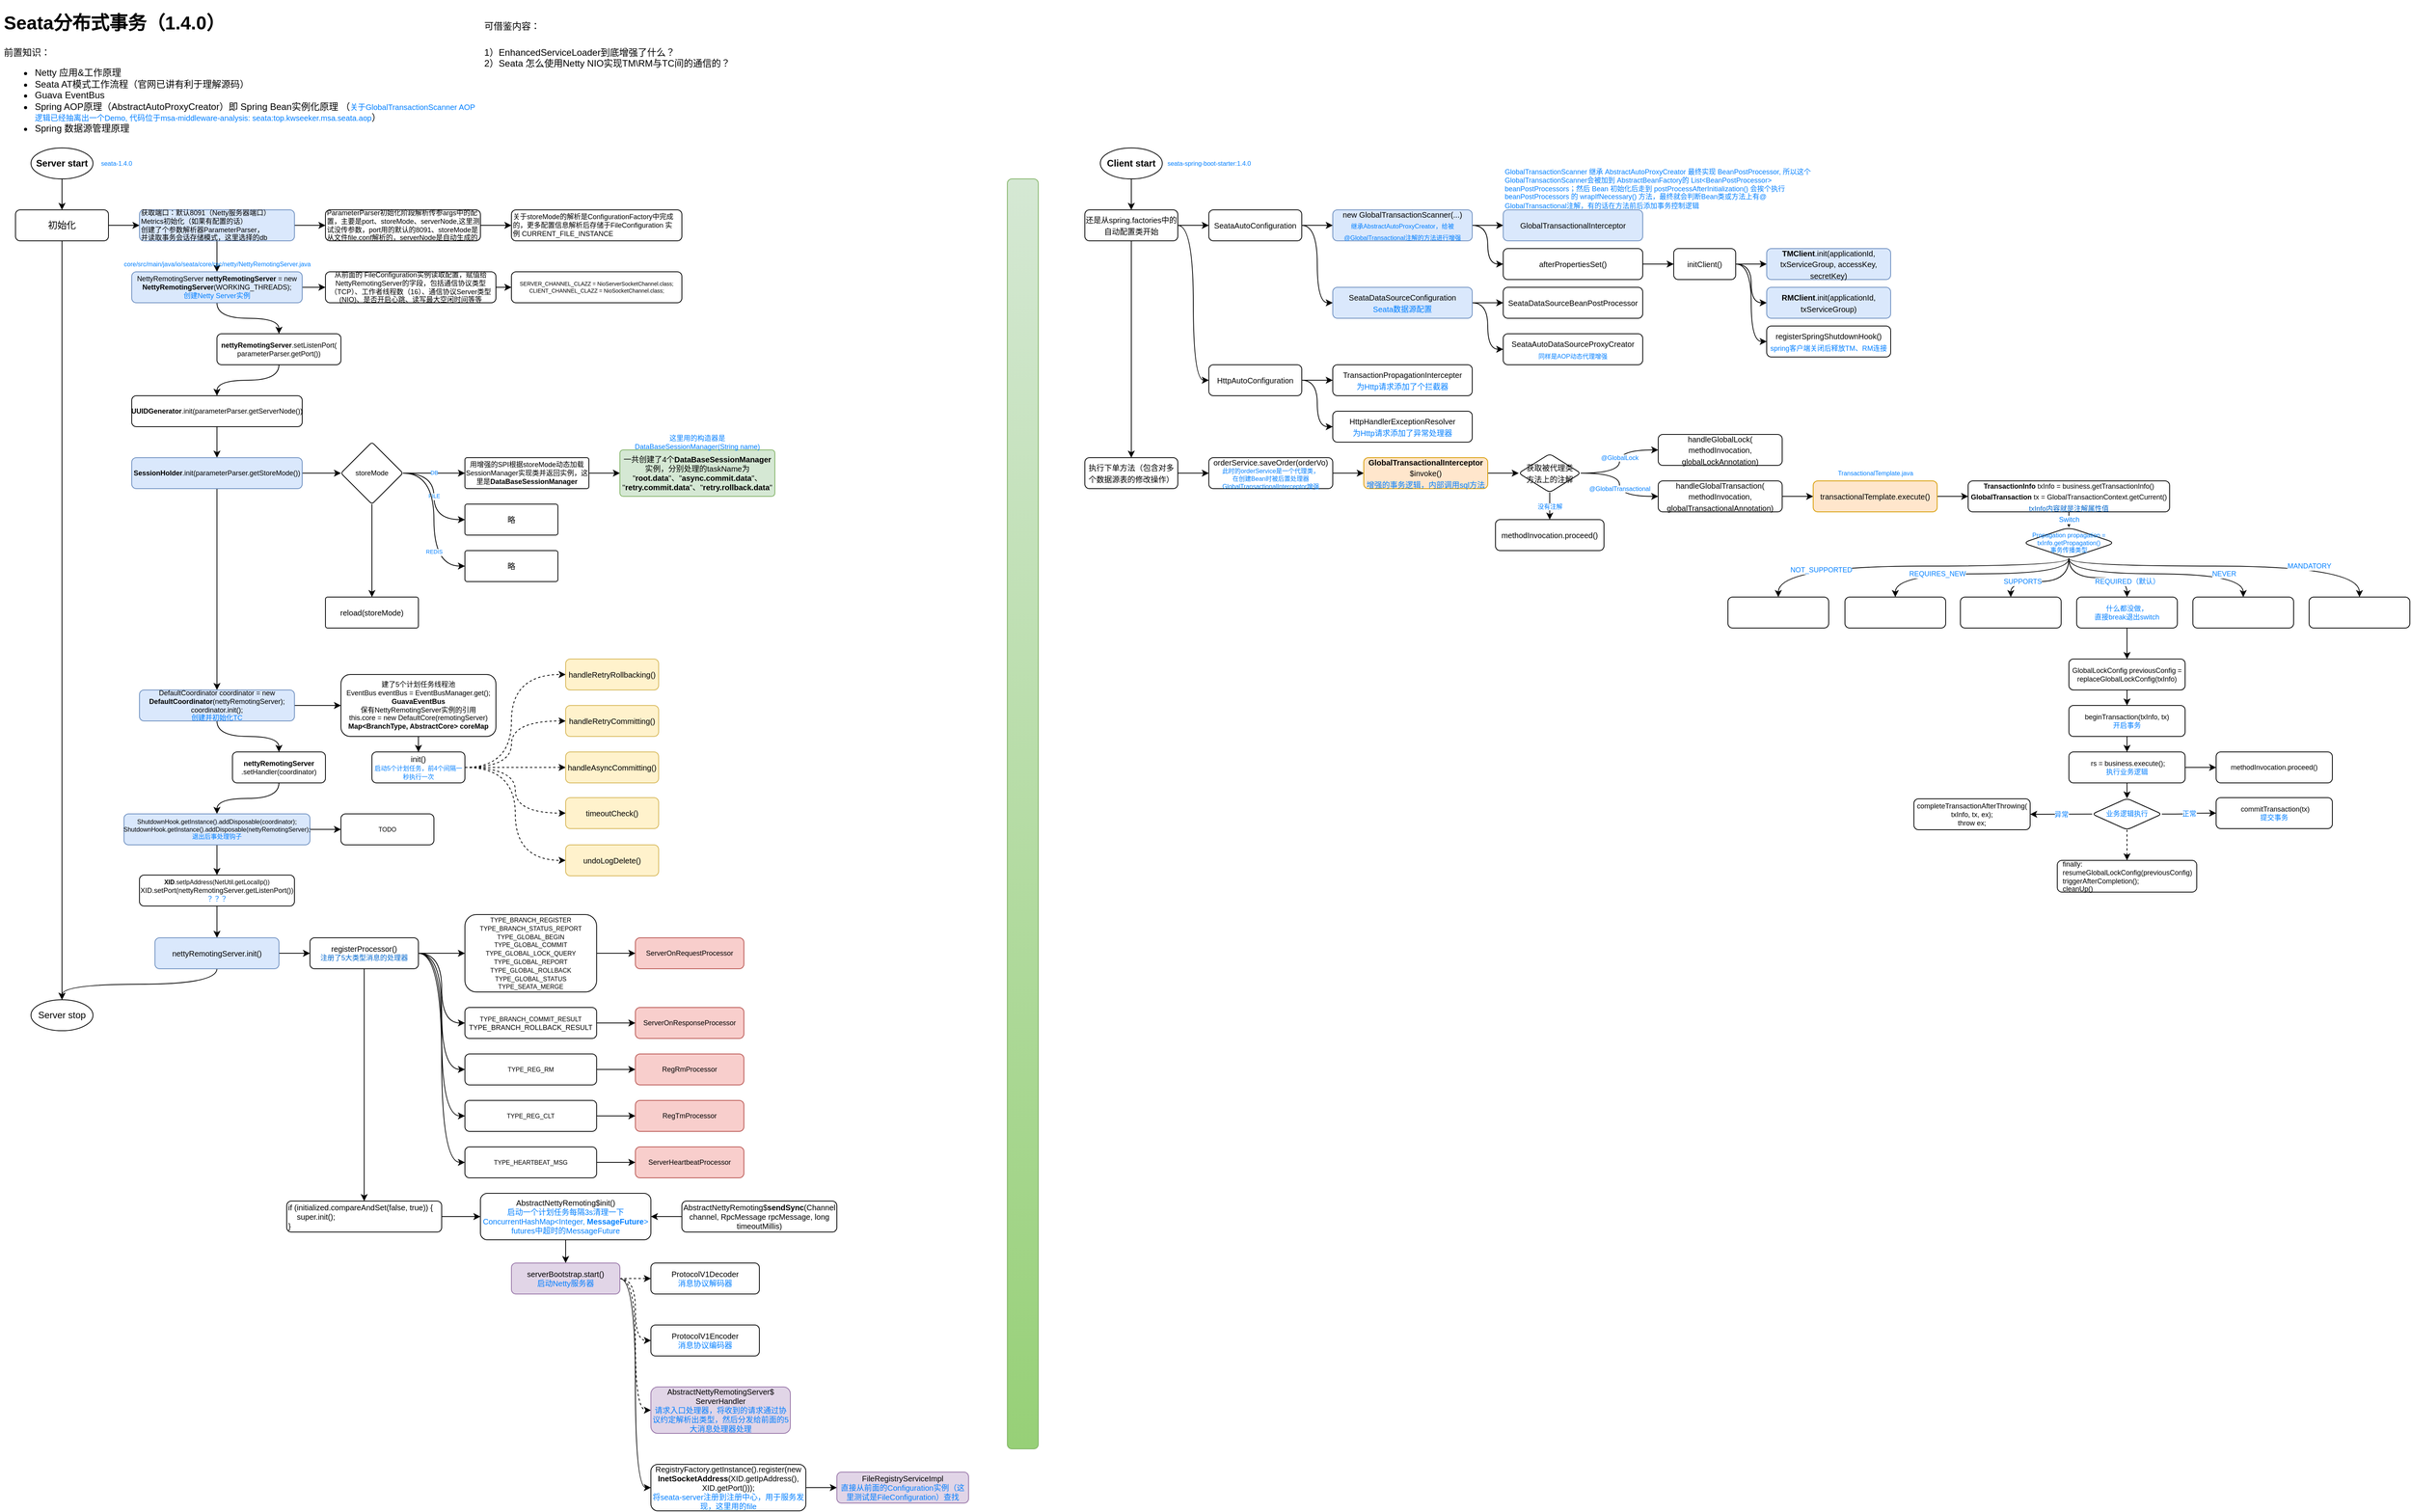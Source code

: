 <mxfile version="16.1.2" type="device"><diagram id="sk2OgI7Z_z4Y8auxr5vS" name="Seata工作原理"><mxGraphModel dx="1156" dy="725" grid="1" gridSize="10" guides="1" tooltips="1" connect="1" arrows="1" fold="1" page="1" pageScale="1" pageWidth="827" pageHeight="1169" math="0" shadow="0"><root><mxCell id="0"/><mxCell id="1" parent="0"/><mxCell id="gtt-FEtx9EPwhSPMZbqh-1" value="&lt;h1&gt;Seata分布式事务（1.4.0）&lt;/h1&gt;&lt;p&gt;前置知识：&lt;br&gt;&lt;/p&gt;&lt;ul&gt;&lt;li&gt;Netty 应用&amp;amp;工作原理&lt;/li&gt;&lt;li&gt;Seata AT模式工作流程（官网已讲有利于理解源码）&lt;/li&gt;&lt;li&gt;Guava EventBus&lt;/li&gt;&lt;li&gt;Spring AOP原理（AbstractAutoProxyCreator）即 Spring Bean实例化原理 （&lt;font style=&quot;font-size: 10px&quot; color=&quot;#007fff&quot;&gt;关于&lt;/font&gt;&lt;font color=&quot;#007fff&quot; style=&quot;font-size: 10px&quot;&gt;GlobalTransactionScanner AOP逻辑已经抽离出一个Demo, 代码位于msa-middleware-analysis: seata:top.kwseeker.msa.seata.aop&lt;/font&gt;）&lt;/li&gt;&lt;li&gt;Spring 数据源管理原理&lt;br&gt;&lt;br&gt;&lt;/li&gt;&lt;/ul&gt;&lt;p&gt;&lt;/p&gt;" style="text;html=1;strokeColor=none;fillColor=none;spacing=5;spacingTop=-20;whiteSpace=wrap;overflow=hidden;rounded=0;" parent="1" vertex="1"><mxGeometry x="20" y="19" width="620" height="181" as="geometry"/></mxCell><mxCell id="gtt-FEtx9EPwhSPMZbqh-4" value="" style="edgeStyle=orthogonalEdgeStyle;rounded=0;orthogonalLoop=1;jettySize=auto;html=1;" parent="1" source="gtt-FEtx9EPwhSPMZbqh-2" target="gtt-FEtx9EPwhSPMZbqh-3" edge="1"><mxGeometry relative="1" as="geometry"/></mxCell><mxCell id="gtt-FEtx9EPwhSPMZbqh-2" value="&lt;b&gt;Server start&lt;/b&gt;" style="ellipse;whiteSpace=wrap;html=1;" parent="1" vertex="1"><mxGeometry x="60" y="200" width="80" height="40" as="geometry"/></mxCell><mxCell id="gtt-FEtx9EPwhSPMZbqh-6" value="" style="edgeStyle=orthogonalEdgeStyle;rounded=0;orthogonalLoop=1;jettySize=auto;html=1;" parent="1" source="gtt-FEtx9EPwhSPMZbqh-3" target="gtt-FEtx9EPwhSPMZbqh-5" edge="1"><mxGeometry relative="1" as="geometry"/></mxCell><mxCell id="gtt-FEtx9EPwhSPMZbqh-38" style="edgeStyle=orthogonalEdgeStyle;curved=1;rounded=0;orthogonalLoop=1;jettySize=auto;html=1;exitX=0.5;exitY=1;exitDx=0;exitDy=0;fontSize=8;fontColor=#007FFF;" parent="1" source="gtt-FEtx9EPwhSPMZbqh-3" target="gtt-FEtx9EPwhSPMZbqh-37" edge="1"><mxGeometry relative="1" as="geometry"/></mxCell><mxCell id="gtt-FEtx9EPwhSPMZbqh-3" value="初始化" style="rounded=1;whiteSpace=wrap;html=1;" parent="1" vertex="1"><mxGeometry x="40" y="280" width="120" height="40" as="geometry"/></mxCell><mxCell id="gtt-FEtx9EPwhSPMZbqh-8" value="" style="edgeStyle=orthogonalEdgeStyle;rounded=0;orthogonalLoop=1;jettySize=auto;html=1;fontSize=9;" parent="1" source="gtt-FEtx9EPwhSPMZbqh-5" target="gtt-FEtx9EPwhSPMZbqh-7" edge="1"><mxGeometry relative="1" as="geometry"/></mxCell><mxCell id="gtt-FEtx9EPwhSPMZbqh-16" value="" style="edgeStyle=orthogonalEdgeStyle;rounded=0;orthogonalLoop=1;jettySize=auto;html=1;fontSize=9;" parent="1" source="gtt-FEtx9EPwhSPMZbqh-5" target="gtt-FEtx9EPwhSPMZbqh-15" edge="1"><mxGeometry relative="1" as="geometry"/></mxCell><mxCell id="gtt-FEtx9EPwhSPMZbqh-5" value="获取端口：默认8091（Netty服务器端口）&lt;br&gt;Metrics初始化（如果有配置的话）&lt;br&gt;创建了个参数解析器ParameterParser，&lt;br&gt;并读取事务会话存储模式，这里选择的db" style="rounded=1;whiteSpace=wrap;html=1;fontSize=9;align=left;fillColor=#dae8fc;strokeColor=#6c8ebf;" parent="1" vertex="1"><mxGeometry x="200" y="280" width="200" height="40" as="geometry"/></mxCell><mxCell id="gtt-FEtx9EPwhSPMZbqh-10" value="" style="edgeStyle=orthogonalEdgeStyle;rounded=0;orthogonalLoop=1;jettySize=auto;html=1;fontSize=9;" parent="1" source="gtt-FEtx9EPwhSPMZbqh-7" target="gtt-FEtx9EPwhSPMZbqh-9" edge="1"><mxGeometry relative="1" as="geometry"/></mxCell><mxCell id="gtt-FEtx9EPwhSPMZbqh-7" value="ParameterParser初始化阶段解析传参args中的配置，主要是port、storeMode、serverNode,这里测试没传参数，port用的默认的8091、storeMode是从文件file.conf解析的，serverNode是自动生成的" style="rounded=1;whiteSpace=wrap;html=1;fontSize=9;align=left;" parent="1" vertex="1"><mxGeometry x="440" y="280" width="200" height="40" as="geometry"/></mxCell><mxCell id="gtt-FEtx9EPwhSPMZbqh-9" value="关于storeMode的解析是ConfigurationFactory中完成的，更多配置信息解析后存储于FileConfiguration 实例&amp;nbsp;CURRENT_FILE_INSTANCE" style="rounded=1;whiteSpace=wrap;html=1;fontSize=9;align=left;" parent="1" vertex="1"><mxGeometry x="680" y="280" width="220" height="40" as="geometry"/></mxCell><mxCell id="gtt-FEtx9EPwhSPMZbqh-18" value="" style="edgeStyle=orthogonalEdgeStyle;rounded=0;orthogonalLoop=1;jettySize=auto;html=1;fontSize=9;fontColor=#007FFF;curved=1;" parent="1" source="gtt-FEtx9EPwhSPMZbqh-15" target="gtt-FEtx9EPwhSPMZbqh-17" edge="1"><mxGeometry relative="1" as="geometry"/></mxCell><mxCell id="gtt-FEtx9EPwhSPMZbqh-42" value="" style="edgeStyle=orthogonalEdgeStyle;curved=1;rounded=0;orthogonalLoop=1;jettySize=auto;html=1;fontSize=8;fontColor=#007FFF;" parent="1" source="gtt-FEtx9EPwhSPMZbqh-15" target="gtt-FEtx9EPwhSPMZbqh-41" edge="1"><mxGeometry relative="1" as="geometry"/></mxCell><mxCell id="gtt-FEtx9EPwhSPMZbqh-15" value="NettyRemotingServer &lt;b&gt;nettyRemotingServer&lt;/b&gt; = new &lt;b&gt;NettyRemotingServer&lt;/b&gt;(WORKING_THREADS);&lt;br&gt;&lt;font color=&quot;#007fff&quot;&gt;创建Netty Server实例&lt;/font&gt;" style="rounded=1;whiteSpace=wrap;html=1;fontSize=9;align=center;fillColor=#dae8fc;strokeColor=#6c8ebf;" parent="1" vertex="1"><mxGeometry x="190" y="360" width="220" height="40" as="geometry"/></mxCell><mxCell id="gtt-FEtx9EPwhSPMZbqh-28" style="edgeStyle=orthogonalEdgeStyle;curved=1;rounded=0;orthogonalLoop=1;jettySize=auto;html=1;exitX=0.5;exitY=1;exitDx=0;exitDy=0;entryX=0.5;entryY=0;entryDx=0;entryDy=0;fontSize=9;fontColor=#007FFF;" parent="1" source="gtt-FEtx9EPwhSPMZbqh-17" target="gtt-FEtx9EPwhSPMZbqh-19" edge="1"><mxGeometry relative="1" as="geometry"/></mxCell><mxCell id="gtt-FEtx9EPwhSPMZbqh-17" value="&lt;b&gt;nettyRemotingServer&lt;/b&gt;.setListenPort(&lt;br&gt;parameterParser.getPort())" style="rounded=1;whiteSpace=wrap;html=1;fontSize=9;align=center;" parent="1" vertex="1"><mxGeometry x="300" y="440" width="160" height="40" as="geometry"/></mxCell><mxCell id="gtt-FEtx9EPwhSPMZbqh-22" value="" style="edgeStyle=orthogonalEdgeStyle;rounded=0;orthogonalLoop=1;jettySize=auto;html=1;fontSize=9;fontColor=#007FFF;" parent="1" source="gtt-FEtx9EPwhSPMZbqh-19" target="gtt-FEtx9EPwhSPMZbqh-21" edge="1"><mxGeometry relative="1" as="geometry"/></mxCell><mxCell id="gtt-FEtx9EPwhSPMZbqh-19" value="&lt;b&gt;UUIDGenerator&lt;/b&gt;.init(parameterParser.getServerNode())" style="rounded=1;whiteSpace=wrap;html=1;fontSize=9;align=center;" parent="1" vertex="1"><mxGeometry x="190" y="520" width="220" height="40" as="geometry"/></mxCell><mxCell id="gtt-FEtx9EPwhSPMZbqh-24" value="" style="edgeStyle=orthogonalEdgeStyle;rounded=0;orthogonalLoop=1;jettySize=auto;html=1;fontSize=9;fontColor=#007FFF;curved=1;" parent="1" source="gtt-FEtx9EPwhSPMZbqh-21" target="gtt-FEtx9EPwhSPMZbqh-23" edge="1"><mxGeometry relative="1" as="geometry"/></mxCell><mxCell id="gtt-FEtx9EPwhSPMZbqh-46" value="" style="edgeStyle=orthogonalEdgeStyle;curved=1;rounded=0;orthogonalLoop=1;jettySize=auto;html=1;fontSize=7;fontColor=#007FFF;entryX=0;entryY=0.5;entryDx=0;entryDy=0;" parent="1" source="gtt-FEtx9EPwhSPMZbqh-21" target="gtt-FEtx9EPwhSPMZbqh-53" edge="1"><mxGeometry relative="1" as="geometry"><mxPoint x="460" y="620" as="targetPoint"/></mxGeometry></mxCell><mxCell id="gtt-FEtx9EPwhSPMZbqh-21" value="&lt;b&gt;SessionHolder&lt;/b&gt;.init(parameterParser.getStoreMode())" style="rounded=1;whiteSpace=wrap;html=1;fontSize=9;align=center;fillColor=#dae8fc;strokeColor=#6c8ebf;" parent="1" vertex="1"><mxGeometry x="190" y="600" width="220" height="40" as="geometry"/></mxCell><mxCell id="gtt-FEtx9EPwhSPMZbqh-30" value="" style="edgeStyle=orthogonalEdgeStyle;curved=1;rounded=0;orthogonalLoop=1;jettySize=auto;html=1;fontSize=9;fontColor=#007FFF;" parent="1" source="gtt-FEtx9EPwhSPMZbqh-23" target="gtt-FEtx9EPwhSPMZbqh-29" edge="1"><mxGeometry relative="1" as="geometry"/></mxCell><mxCell id="gtt-FEtx9EPwhSPMZbqh-48" value="" style="edgeStyle=orthogonalEdgeStyle;curved=1;rounded=0;orthogonalLoop=1;jettySize=auto;html=1;fontSize=7;fontColor=#007FFF;" parent="1" source="gtt-FEtx9EPwhSPMZbqh-23" target="gtt-FEtx9EPwhSPMZbqh-47" edge="1"><mxGeometry relative="1" as="geometry"/></mxCell><mxCell id="gtt-FEtx9EPwhSPMZbqh-23" value="DefaultCoordinator coordinator = new &lt;b&gt;DefaultCoordinator&lt;/b&gt;(nettyRemotingServer);&lt;br&gt;coordinator.init();&lt;br&gt;&lt;font color=&quot;#007fff&quot;&gt;创建并初始化TC&lt;/font&gt;" style="rounded=1;whiteSpace=wrap;html=1;fontSize=9;align=center;fillColor=#dae8fc;strokeColor=#6c8ebf;" parent="1" vertex="1"><mxGeometry x="200" y="900" width="200" height="40" as="geometry"/></mxCell><mxCell id="gtt-FEtx9EPwhSPMZbqh-32" value="" style="edgeStyle=orthogonalEdgeStyle;curved=1;rounded=0;orthogonalLoop=1;jettySize=auto;html=1;fontSize=9;fontColor=#007FFF;" parent="1" source="gtt-FEtx9EPwhSPMZbqh-29" target="gtt-FEtx9EPwhSPMZbqh-31" edge="1"><mxGeometry relative="1" as="geometry"/></mxCell><mxCell id="gtt-FEtx9EPwhSPMZbqh-29" value="&lt;b&gt;nettyRemotingServer&lt;/b&gt;&lt;br&gt;.setHandler(coordinator)" style="rounded=1;whiteSpace=wrap;html=1;fontSize=9;align=center;" parent="1" vertex="1"><mxGeometry x="320" y="980" width="120" height="40" as="geometry"/></mxCell><mxCell id="gtt-FEtx9EPwhSPMZbqh-34" value="" style="edgeStyle=orthogonalEdgeStyle;curved=1;rounded=0;orthogonalLoop=1;jettySize=auto;html=1;fontSize=8;fontColor=#007FFF;" parent="1" source="gtt-FEtx9EPwhSPMZbqh-31" target="gtt-FEtx9EPwhSPMZbqh-33" edge="1"><mxGeometry relative="1" as="geometry"/></mxCell><mxCell id="gtt-FEtx9EPwhSPMZbqh-52" value="" style="edgeStyle=orthogonalEdgeStyle;curved=1;rounded=0;orthogonalLoop=1;jettySize=auto;html=1;fontSize=7;fontColor=#007FFF;" parent="1" source="gtt-FEtx9EPwhSPMZbqh-31" target="gtt-FEtx9EPwhSPMZbqh-51" edge="1"><mxGeometry relative="1" as="geometry"/></mxCell><mxCell id="gtt-FEtx9EPwhSPMZbqh-31" value="&lt;div style=&quot;font-size: 8px&quot;&gt;ShutdownHook.getInstance().addDisposable(coordinator);&lt;br&gt;&lt;span&gt;ShutdownHook.getInstance().addDisposable(nettyRemotingServer);&lt;br&gt;&lt;font color=&quot;#007fff&quot;&gt;退出后事处理钩子&lt;/font&gt;&lt;/span&gt;&lt;/div&gt;" style="rounded=1;whiteSpace=wrap;html=1;fontSize=9;align=center;fillColor=#dae8fc;strokeColor=#6c8ebf;" parent="1" vertex="1"><mxGeometry x="180" y="1060" width="240" height="40" as="geometry"/></mxCell><mxCell id="gtt-FEtx9EPwhSPMZbqh-36" value="" style="edgeStyle=orthogonalEdgeStyle;curved=1;rounded=0;orthogonalLoop=1;jettySize=auto;html=1;fontSize=8;fontColor=#007FFF;" parent="1" source="gtt-FEtx9EPwhSPMZbqh-33" target="gtt-FEtx9EPwhSPMZbqh-35" edge="1"><mxGeometry relative="1" as="geometry"/></mxCell><mxCell id="gtt-FEtx9EPwhSPMZbqh-33" value="&lt;div&gt;&lt;span style=&quot;font-size: 8px&quot;&gt;&lt;b&gt;XID&lt;/b&gt;.setIpAddress(NetUtil.getLocalIp())&lt;br&gt;&lt;/span&gt;XID.setPort(nettyRemotingServer.getListenPort())&lt;br&gt;&lt;font color=&quot;#007fff&quot;&gt;？？？&lt;/font&gt;&lt;/div&gt;" style="rounded=1;whiteSpace=wrap;html=1;fontSize=9;align=center;" parent="1" vertex="1"><mxGeometry x="200" y="1139" width="200" height="40" as="geometry"/></mxCell><mxCell id="gtt-FEtx9EPwhSPMZbqh-39" style="edgeStyle=orthogonalEdgeStyle;curved=1;rounded=0;orthogonalLoop=1;jettySize=auto;html=1;exitX=0.5;exitY=1;exitDx=0;exitDy=0;entryX=0.5;entryY=0;entryDx=0;entryDy=0;fontSize=8;fontColor=#007FFF;" parent="1" source="gtt-FEtx9EPwhSPMZbqh-35" target="gtt-FEtx9EPwhSPMZbqh-37" edge="1"><mxGeometry relative="1" as="geometry"/></mxCell><mxCell id="gtt-FEtx9EPwhSPMZbqh-50" value="" style="edgeStyle=orthogonalEdgeStyle;curved=1;rounded=0;orthogonalLoop=1;jettySize=auto;html=1;fontSize=7;fontColor=#007FFF;" parent="1" source="gtt-FEtx9EPwhSPMZbqh-35" target="gtt-FEtx9EPwhSPMZbqh-49" edge="1"><mxGeometry relative="1" as="geometry"/></mxCell><mxCell id="gtt-FEtx9EPwhSPMZbqh-35" value="&lt;div&gt;&lt;font style=&quot;font-size: 10px&quot;&gt;nettyRemotingServer.init()&lt;/font&gt;&lt;br&gt;&lt;/div&gt;" style="rounded=1;whiteSpace=wrap;html=1;fontSize=9;align=center;fillColor=#dae8fc;strokeColor=#6c8ebf;" parent="1" vertex="1"><mxGeometry x="220" y="1220" width="160" height="40" as="geometry"/></mxCell><mxCell id="gtt-FEtx9EPwhSPMZbqh-37" value="Server stop" style="ellipse;whiteSpace=wrap;html=1;" parent="1" vertex="1"><mxGeometry x="60" y="1300" width="80" height="40" as="geometry"/></mxCell><mxCell id="gtt-FEtx9EPwhSPMZbqh-40" value="core/src/main/java/io/seata/core/rpc/netty/NettyRemotingServer.java" style="text;html=1;align=center;verticalAlign=middle;resizable=0;points=[];autosize=1;strokeColor=none;fillColor=none;fontSize=8;fontColor=#007FFF;" parent="1" vertex="1"><mxGeometry x="170" y="340" width="260" height="20" as="geometry"/></mxCell><mxCell id="gtt-FEtx9EPwhSPMZbqh-44" value="" style="edgeStyle=orthogonalEdgeStyle;curved=1;rounded=0;orthogonalLoop=1;jettySize=auto;html=1;fontSize=8;fontColor=#007FFF;" parent="1" source="gtt-FEtx9EPwhSPMZbqh-41" target="gtt-FEtx9EPwhSPMZbqh-43" edge="1"><mxGeometry relative="1" as="geometry"/></mxCell><mxCell id="gtt-FEtx9EPwhSPMZbqh-41" value="从前面的 FileConfiguration实例读取配置，赋值给NettyRemotingServer的字段，包括通信协议类型（TCP）、工作者线程数（16）、通信协议Server类型(NIO)、是否开启心跳、读写最大空闲时间等等" style="rounded=1;whiteSpace=wrap;html=1;fontSize=9;align=center;" parent="1" vertex="1"><mxGeometry x="440" y="360" width="220" height="40" as="geometry"/></mxCell><mxCell id="gtt-FEtx9EPwhSPMZbqh-43" value="&lt;div style=&quot;font-size: 7px;&quot;&gt;&lt;div style=&quot;font-size: 7px;&quot;&gt;SERVER_CHANNEL_CLAZZ = NioServerSocketChannel.class;&lt;/div&gt;&lt;div style=&quot;font-size: 7px;&quot;&gt;CLIENT_CHANNEL_CLAZZ = NioSocketChannel.class;&lt;/div&gt;&lt;/div&gt;" style="rounded=1;whiteSpace=wrap;html=1;fontSize=7;align=center;" parent="1" vertex="1"><mxGeometry x="680" y="360" width="220" height="40" as="geometry"/></mxCell><mxCell id="gtt-FEtx9EPwhSPMZbqh-72" style="edgeStyle=orthogonalEdgeStyle;curved=1;rounded=0;orthogonalLoop=1;jettySize=auto;html=1;exitX=0.5;exitY=1;exitDx=0;exitDy=0;fontSize=10;fontColor=#000000;" parent="1" source="gtt-FEtx9EPwhSPMZbqh-47" target="gtt-FEtx9EPwhSPMZbqh-71" edge="1"><mxGeometry relative="1" as="geometry"/></mxCell><mxCell id="gtt-FEtx9EPwhSPMZbqh-47" value="建了5个计划任务线程池&lt;br&gt;EventBus eventBus = EventBusManager.get();&lt;br&gt;&lt;b&gt;GuavaEventBus&lt;/b&gt;&lt;br&gt;保有NettyRemotingServer实例的引用&lt;br&gt;this.core = new DefaultCore(remotingServer)&lt;br&gt;&lt;b&gt;Map&amp;lt;BranchType, AbstractCore&amp;gt; coreMap&lt;/b&gt;" style="rounded=1;whiteSpace=wrap;html=1;fontSize=9;align=center;" parent="1" vertex="1"><mxGeometry x="460" y="880" width="200" height="80" as="geometry"/></mxCell><mxCell id="gtt-FEtx9EPwhSPMZbqh-85" value="" style="edgeStyle=orthogonalEdgeStyle;curved=1;rounded=0;orthogonalLoop=1;jettySize=auto;html=1;fontSize=10;fontColor=#FFFF00;" parent="1" source="gtt-FEtx9EPwhSPMZbqh-49" target="gtt-FEtx9EPwhSPMZbqh-84" edge="1"><mxGeometry relative="1" as="geometry"/></mxCell><mxCell id="gtt-FEtx9EPwhSPMZbqh-87" value="" style="edgeStyle=orthogonalEdgeStyle;curved=1;rounded=0;orthogonalLoop=1;jettySize=auto;html=1;fontSize=10;fontColor=#FFFF00;" parent="1" source="gtt-FEtx9EPwhSPMZbqh-49" target="gtt-FEtx9EPwhSPMZbqh-86" edge="1"><mxGeometry relative="1" as="geometry"/></mxCell><mxCell id="gtt-FEtx9EPwhSPMZbqh-103" style="edgeStyle=orthogonalEdgeStyle;curved=1;rounded=0;orthogonalLoop=1;jettySize=auto;html=1;exitX=1;exitY=0.5;exitDx=0;exitDy=0;entryX=0;entryY=0.5;entryDx=0;entryDy=0;fontSize=8;fontColor=#0066CC;" parent="1" source="gtt-FEtx9EPwhSPMZbqh-49" target="gtt-FEtx9EPwhSPMZbqh-92" edge="1"><mxGeometry relative="1" as="geometry"/></mxCell><mxCell id="gtt-FEtx9EPwhSPMZbqh-104" style="edgeStyle=orthogonalEdgeStyle;curved=1;rounded=0;orthogonalLoop=1;jettySize=auto;html=1;exitX=1;exitY=0.5;exitDx=0;exitDy=0;entryX=0;entryY=0.5;entryDx=0;entryDy=0;fontSize=8;fontColor=#0066CC;" parent="1" source="gtt-FEtx9EPwhSPMZbqh-49" target="gtt-FEtx9EPwhSPMZbqh-95" edge="1"><mxGeometry relative="1" as="geometry"/></mxCell><mxCell id="gtt-FEtx9EPwhSPMZbqh-105" style="edgeStyle=orthogonalEdgeStyle;curved=1;rounded=0;orthogonalLoop=1;jettySize=auto;html=1;exitX=1;exitY=0.5;exitDx=0;exitDy=0;entryX=0;entryY=0.5;entryDx=0;entryDy=0;fontSize=8;fontColor=#0066CC;" parent="1" source="gtt-FEtx9EPwhSPMZbqh-49" target="gtt-FEtx9EPwhSPMZbqh-98" edge="1"><mxGeometry relative="1" as="geometry"/></mxCell><mxCell id="gtt-FEtx9EPwhSPMZbqh-106" style="edgeStyle=orthogonalEdgeStyle;curved=1;rounded=0;orthogonalLoop=1;jettySize=auto;html=1;exitX=1;exitY=0.5;exitDx=0;exitDy=0;entryX=0;entryY=0.5;entryDx=0;entryDy=0;fontSize=8;fontColor=#0066CC;" parent="1" source="gtt-FEtx9EPwhSPMZbqh-49" target="gtt-FEtx9EPwhSPMZbqh-101" edge="1"><mxGeometry relative="1" as="geometry"/></mxCell><mxCell id="gtt-FEtx9EPwhSPMZbqh-49" value="&lt;div&gt;&lt;font style=&quot;font-size: 10px&quot;&gt;registerProcessor()&lt;br&gt;&lt;/font&gt;&lt;font color=&quot;#0066cc&quot;&gt;注册了5大类型消息的处理器&lt;/font&gt;&lt;/div&gt;" style="rounded=1;whiteSpace=wrap;html=1;fontSize=9;align=center;" parent="1" vertex="1"><mxGeometry x="420" y="1220" width="140" height="40" as="geometry"/></mxCell><mxCell id="gtt-FEtx9EPwhSPMZbqh-51" value="&lt;div style=&quot;font-size: 8px&quot;&gt;TODO&lt;/div&gt;" style="rounded=1;whiteSpace=wrap;html=1;fontSize=9;align=center;" parent="1" vertex="1"><mxGeometry x="460" y="1060" width="120" height="40" as="geometry"/></mxCell><mxCell id="gtt-FEtx9EPwhSPMZbqh-55" value="DB" style="edgeStyle=orthogonalEdgeStyle;curved=1;rounded=0;orthogonalLoop=1;jettySize=auto;html=1;fontSize=7;fontColor=#007FFF;" parent="1" source="gtt-FEtx9EPwhSPMZbqh-53" target="gtt-FEtx9EPwhSPMZbqh-54" edge="1"><mxGeometry relative="1" as="geometry"/></mxCell><mxCell id="gtt-FEtx9EPwhSPMZbqh-57" value="FILE" style="edgeStyle=orthogonalEdgeStyle;curved=1;rounded=0;orthogonalLoop=1;jettySize=auto;html=1;exitX=1;exitY=0.5;exitDx=0;exitDy=0;entryX=0;entryY=0.5;entryDx=0;entryDy=0;fontSize=7;fontColor=#007FFF;" parent="1" source="gtt-FEtx9EPwhSPMZbqh-53" target="gtt-FEtx9EPwhSPMZbqh-56" edge="1"><mxGeometry relative="1" as="geometry"/></mxCell><mxCell id="gtt-FEtx9EPwhSPMZbqh-59" value="REDIS" style="edgeStyle=orthogonalEdgeStyle;curved=1;rounded=0;orthogonalLoop=1;jettySize=auto;html=1;exitX=1;exitY=0.5;exitDx=0;exitDy=0;entryX=0;entryY=0.5;entryDx=0;entryDy=0;fontSize=7;fontColor=#007FFF;" parent="1" source="gtt-FEtx9EPwhSPMZbqh-53" target="gtt-FEtx9EPwhSPMZbqh-58" edge="1"><mxGeometry x="0.417" relative="1" as="geometry"><Array as="points"><mxPoint x="580" y="620"/><mxPoint x="580" y="740"/></Array><mxPoint as="offset"/></mxGeometry></mxCell><mxCell id="gtt-FEtx9EPwhSPMZbqh-68" value="" style="edgeStyle=orthogonalEdgeStyle;curved=1;rounded=0;orthogonalLoop=1;jettySize=auto;html=1;fontSize=10;fontColor=#007FFF;" parent="1" source="gtt-FEtx9EPwhSPMZbqh-53" target="gtt-FEtx9EPwhSPMZbqh-67" edge="1"><mxGeometry relative="1" as="geometry"/></mxCell><mxCell id="gtt-FEtx9EPwhSPMZbqh-53" value="&lt;span style=&quot;color: rgb(0 , 0 , 0) ; font-size: 9px&quot;&gt;storeMode&lt;/span&gt;" style="rhombus;whiteSpace=wrap;html=1;fontSize=7;fontColor=#007FFF;rounded=1;arcSize=7;" parent="1" vertex="1"><mxGeometry x="460" y="580" width="80" height="80" as="geometry"/></mxCell><mxCell id="gtt-FEtx9EPwhSPMZbqh-62" value="" style="edgeStyle=orthogonalEdgeStyle;curved=1;rounded=0;orthogonalLoop=1;jettySize=auto;html=1;fontSize=9;fontColor=#000000;" parent="1" source="gtt-FEtx9EPwhSPMZbqh-54" target="gtt-FEtx9EPwhSPMZbqh-61" edge="1"><mxGeometry relative="1" as="geometry"/></mxCell><mxCell id="gtt-FEtx9EPwhSPMZbqh-54" value="&lt;font style=&quot;font-size: 9px&quot;&gt;&lt;font style=&quot;font-size: 9px&quot; color=&quot;#000000&quot;&gt;用增强的SPI根据storeMode动态加载SessionManager实现类并返回实例，这里是&lt;/font&gt;&lt;font color=&quot;#000000&quot; style=&quot;font-size: 9px&quot;&gt;&lt;b&gt;DataBaseSessionManager&lt;/b&gt;&lt;/font&gt;&lt;/font&gt;" style="whiteSpace=wrap;html=1;fontSize=7;fontColor=#007FFF;rounded=1;arcSize=7;" parent="1" vertex="1"><mxGeometry x="620" y="600" width="160" height="40" as="geometry"/></mxCell><mxCell id="gtt-FEtx9EPwhSPMZbqh-56" value="&lt;font style=&quot;font-size: 10px&quot; color=&quot;#000000&quot;&gt;略&lt;/font&gt;" style="whiteSpace=wrap;html=1;fontSize=7;fontColor=#007FFF;rounded=1;arcSize=7;" parent="1" vertex="1"><mxGeometry x="620" y="660" width="120" height="40" as="geometry"/></mxCell><mxCell id="gtt-FEtx9EPwhSPMZbqh-58" value="&lt;font style=&quot;font-size: 10px&quot; color=&quot;#000000&quot;&gt;略&lt;/font&gt;" style="whiteSpace=wrap;html=1;fontSize=7;fontColor=#007FFF;rounded=1;arcSize=7;" parent="1" vertex="1"><mxGeometry x="620" y="720" width="120" height="40" as="geometry"/></mxCell><mxCell id="gtt-FEtx9EPwhSPMZbqh-60" value="&lt;h1&gt;&lt;span style=&quot;font-size: 12px ; font-weight: normal&quot;&gt;可借鉴内容：&lt;/span&gt;&amp;nbsp;&lt;/h1&gt;1）EnhancedServiceLoader到底增强了什么？&lt;br&gt;2）Seata 怎么使用Netty NIO实现TM\RM与TC间的通信的？&lt;br&gt;&lt;p&gt;&lt;/p&gt;" style="text;html=1;strokeColor=none;fillColor=none;spacing=5;spacingTop=-20;whiteSpace=wrap;overflow=hidden;rounded=0;" parent="1" vertex="1"><mxGeometry x="640" y="19" width="540" height="181" as="geometry"/></mxCell><mxCell id="gtt-FEtx9EPwhSPMZbqh-61" value="&lt;font color=&quot;#000000&quot;&gt;&lt;font size=&quot;1&quot;&gt;一共创建了4个&lt;b&gt;DataBaseSessionManager&lt;/b&gt;实例，分别处理的taskName为&lt;/font&gt;&lt;br&gt;&lt;font size=&quot;1&quot;&gt;&quot;&lt;b&gt;root.data&lt;/b&gt;&quot;、&lt;/font&gt;&lt;font size=&quot;1&quot;&gt;&quot;&lt;b&gt;async.commit.data&lt;/b&gt;&quot;、&lt;/font&gt;&lt;br&gt;&lt;font size=&quot;1&quot;&gt;&quot;&lt;b&gt;retry.commit.data&lt;/b&gt;&quot;、&lt;/font&gt;&lt;font size=&quot;1&quot;&gt;&quot;&lt;b&gt;retry.rollback.data&lt;/b&gt;&quot;&lt;/font&gt;&lt;/font&gt;" style="whiteSpace=wrap;html=1;fontSize=7;rounded=1;arcSize=7;fillColor=#d5e8d4;strokeColor=#82b366;" parent="1" vertex="1"><mxGeometry x="820" y="590" width="200" height="60" as="geometry"/></mxCell><mxCell id="gtt-FEtx9EPwhSPMZbqh-66" value="&lt;font color=&quot;#007fff&quot;&gt;这里用的构造器是DataBaseSessionManager(String name)&lt;br&gt;&lt;/font&gt;" style="text;html=1;strokeColor=none;fillColor=none;align=center;verticalAlign=middle;whiteSpace=wrap;rounded=0;fontSize=9;fontColor=#000000;" parent="1" vertex="1"><mxGeometry x="830" y="570" width="180" height="20" as="geometry"/></mxCell><mxCell id="gtt-FEtx9EPwhSPMZbqh-67" value="&lt;font color=&quot;#000000&quot; style=&quot;font-size: 10px&quot;&gt;reload(storeMode)&lt;/font&gt;" style="whiteSpace=wrap;html=1;fontSize=7;fontColor=#007FFF;rounded=1;arcSize=7;" parent="1" vertex="1"><mxGeometry x="440" y="780" width="120" height="40" as="geometry"/></mxCell><mxCell id="gtt-FEtx9EPwhSPMZbqh-74" value="" style="edgeStyle=orthogonalEdgeStyle;curved=1;rounded=0;orthogonalLoop=1;jettySize=auto;html=1;fontSize=10;fontColor=#000000;dashed=1;" parent="1" source="gtt-FEtx9EPwhSPMZbqh-71" target="gtt-FEtx9EPwhSPMZbqh-73" edge="1"><mxGeometry relative="1" as="geometry"><Array as="points"><mxPoint x="680" y="1000"/><mxPoint x="680" y="880"/></Array></mxGeometry></mxCell><mxCell id="gtt-FEtx9EPwhSPMZbqh-80" style="edgeStyle=orthogonalEdgeStyle;curved=1;rounded=0;orthogonalLoop=1;jettySize=auto;html=1;exitX=1;exitY=0.5;exitDx=0;exitDy=0;dashed=1;fontSize=10;fontColor=#000000;" parent="1" source="gtt-FEtx9EPwhSPMZbqh-71" target="gtt-FEtx9EPwhSPMZbqh-76" edge="1"><mxGeometry relative="1" as="geometry"><Array as="points"><mxPoint x="680" y="1000"/><mxPoint x="680" y="940"/></Array></mxGeometry></mxCell><mxCell id="gtt-FEtx9EPwhSPMZbqh-81" style="edgeStyle=orthogonalEdgeStyle;curved=1;rounded=0;orthogonalLoop=1;jettySize=auto;html=1;exitX=1;exitY=0.5;exitDx=0;exitDy=0;entryX=0;entryY=0.5;entryDx=0;entryDy=0;dashed=1;fontSize=10;fontColor=#000000;" parent="1" source="gtt-FEtx9EPwhSPMZbqh-71" target="gtt-FEtx9EPwhSPMZbqh-77" edge="1"><mxGeometry relative="1" as="geometry"/></mxCell><mxCell id="gtt-FEtx9EPwhSPMZbqh-82" style="edgeStyle=orthogonalEdgeStyle;curved=1;rounded=0;orthogonalLoop=1;jettySize=auto;html=1;exitX=1;exitY=0.5;exitDx=0;exitDy=0;entryX=0;entryY=0.5;entryDx=0;entryDy=0;dashed=1;fontSize=10;fontColor=#000000;" parent="1" source="gtt-FEtx9EPwhSPMZbqh-71" target="gtt-FEtx9EPwhSPMZbqh-78" edge="1"><mxGeometry relative="1" as="geometry"/></mxCell><mxCell id="gtt-FEtx9EPwhSPMZbqh-83" style="edgeStyle=orthogonalEdgeStyle;curved=1;rounded=0;orthogonalLoop=1;jettySize=auto;html=1;exitX=1;exitY=0.5;exitDx=0;exitDy=0;entryX=0;entryY=0.5;entryDx=0;entryDy=0;dashed=1;fontSize=10;fontColor=#000000;" parent="1" source="gtt-FEtx9EPwhSPMZbqh-71" target="gtt-FEtx9EPwhSPMZbqh-79" edge="1"><mxGeometry relative="1" as="geometry"/></mxCell><mxCell id="gtt-FEtx9EPwhSPMZbqh-71" value="&lt;font&gt;&lt;span style=&quot;font-size: 10px&quot;&gt;init()&lt;/span&gt;&lt;br&gt;&lt;font color=&quot;#007fff&quot; style=&quot;font-size: 8px&quot;&gt;启动5个计划任务，前4个间隔一秒执行一次&lt;/font&gt;&lt;br&gt;&lt;/font&gt;" style="rounded=1;whiteSpace=wrap;html=1;fontSize=9;align=center;" parent="1" vertex="1"><mxGeometry x="500" y="980" width="120" height="40" as="geometry"/></mxCell><mxCell id="gtt-FEtx9EPwhSPMZbqh-73" value="&lt;div&gt;&lt;font style=&quot;font-size: 10px&quot;&gt;handleRetryRollbacking()&lt;/font&gt;&lt;/div&gt;" style="rounded=1;whiteSpace=wrap;html=1;fontSize=9;align=center;fillColor=#fff2cc;strokeColor=#d6b656;" parent="1" vertex="1"><mxGeometry x="750" y="860" width="120" height="40" as="geometry"/></mxCell><mxCell id="gtt-FEtx9EPwhSPMZbqh-76" value="&lt;div&gt;&lt;font style=&quot;font-size: 10px&quot;&gt;handleRetryCommitting()&lt;/font&gt;&lt;/div&gt;" style="rounded=1;whiteSpace=wrap;html=1;fontSize=9;align=center;fillColor=#fff2cc;strokeColor=#d6b656;" parent="1" vertex="1"><mxGeometry x="750" y="920" width="120" height="40" as="geometry"/></mxCell><mxCell id="gtt-FEtx9EPwhSPMZbqh-77" value="&lt;div&gt;&lt;font style=&quot;font-size: 10px&quot;&gt;handleAsyncCommitting()&lt;/font&gt;&lt;/div&gt;" style="rounded=1;whiteSpace=wrap;html=1;fontSize=9;align=center;fillColor=#fff2cc;strokeColor=#d6b656;" parent="1" vertex="1"><mxGeometry x="750" y="980" width="120" height="40" as="geometry"/></mxCell><mxCell id="gtt-FEtx9EPwhSPMZbqh-78" value="&lt;div&gt;&lt;font style=&quot;font-size: 10px&quot;&gt;timeoutCheck()&lt;/font&gt;&lt;/div&gt;" style="rounded=1;whiteSpace=wrap;html=1;fontSize=9;align=center;fillColor=#fff2cc;strokeColor=#d6b656;" parent="1" vertex="1"><mxGeometry x="750" y="1039" width="120" height="40" as="geometry"/></mxCell><mxCell id="gtt-FEtx9EPwhSPMZbqh-79" value="&lt;div&gt;&lt;font style=&quot;font-size: 10px&quot;&gt;undoLogDelete()&lt;/font&gt;&lt;/div&gt;" style="rounded=1;whiteSpace=wrap;html=1;fontSize=9;align=center;fillColor=#fff2cc;strokeColor=#d6b656;" parent="1" vertex="1"><mxGeometry x="750" y="1100" width="120" height="40" as="geometry"/></mxCell><mxCell id="gtt-FEtx9EPwhSPMZbqh-108" value="" style="edgeStyle=orthogonalEdgeStyle;curved=1;rounded=0;orthogonalLoop=1;jettySize=auto;html=1;fontSize=8;fontColor=#0066CC;" parent="1" source="gtt-FEtx9EPwhSPMZbqh-84" target="gtt-FEtx9EPwhSPMZbqh-107" edge="1"><mxGeometry relative="1" as="geometry"/></mxCell><mxCell id="gtt-FEtx9EPwhSPMZbqh-84" value="&lt;div&gt;&lt;div&gt;&lt;span style=&quot;font-size: 10px&quot;&gt;if (initialized.compareAndSet(false, true)) {&lt;/span&gt;&lt;/div&gt;&lt;div&gt;&lt;span style=&quot;font-size: 10px&quot;&gt;&amp;nbsp; &amp;nbsp; super.init();&lt;/span&gt;&lt;/div&gt;&lt;div&gt;&lt;span style=&quot;font-size: 10px&quot;&gt;}&lt;/span&gt;&lt;/div&gt;&lt;/div&gt;" style="rounded=1;whiteSpace=wrap;html=1;fontSize=9;align=left;" parent="1" vertex="1"><mxGeometry x="390" y="1560" width="200" height="40" as="geometry"/></mxCell><mxCell id="gtt-FEtx9EPwhSPMZbqh-89" value="" style="edgeStyle=orthogonalEdgeStyle;curved=1;rounded=0;orthogonalLoop=1;jettySize=auto;html=1;fontSize=10;fontColor=#0066CC;" parent="1" source="gtt-FEtx9EPwhSPMZbqh-86" target="gtt-FEtx9EPwhSPMZbqh-88" edge="1"><mxGeometry relative="1" as="geometry"/></mxCell><mxCell id="gtt-FEtx9EPwhSPMZbqh-86" value="&lt;font style=&quot;font-size: 8px&quot;&gt;TYPE_BRANCH_REGISTER&lt;br&gt;TYPE_BRANCH_STATUS_REPORT&lt;br&gt;TYPE_GLOBAL_BEGIN&lt;br&gt;TYPE_GLOBAL_COMMIT&lt;br&gt;TYPE_GLOBAL_LOCK_QUERY&lt;br&gt;TYPE_GLOBAL_REPORT&lt;br&gt;TYPE_GLOBAL_ROLLBACK&lt;br&gt;TYPE_GLOBAL_STATUS&lt;br&gt;TYPE_SEATA_MERGE&lt;/font&gt;" style="rounded=1;whiteSpace=wrap;html=1;fontSize=9;align=center;" parent="1" vertex="1"><mxGeometry x="620" y="1190" width="170" height="100" as="geometry"/></mxCell><mxCell id="gtt-FEtx9EPwhSPMZbqh-88" value="ServerOnRequestProcessor" style="rounded=1;whiteSpace=wrap;html=1;fontSize=9;align=center;fillColor=#f8cecc;strokeColor=#b85450;" parent="1" vertex="1"><mxGeometry x="840" y="1220" width="140" height="40" as="geometry"/></mxCell><mxCell id="gtt-FEtx9EPwhSPMZbqh-91" value="" style="edgeStyle=orthogonalEdgeStyle;curved=1;rounded=0;orthogonalLoop=1;jettySize=auto;html=1;fontSize=10;fontColor=#0066CC;" parent="1" source="gtt-FEtx9EPwhSPMZbqh-92" target="gtt-FEtx9EPwhSPMZbqh-93" edge="1"><mxGeometry relative="1" as="geometry"/></mxCell><mxCell id="gtt-FEtx9EPwhSPMZbqh-92" value="&lt;span style=&quot;font-size: 8px&quot;&gt;TYPE_BRANCH_COMMIT_RESULT&lt;br&gt;&lt;/span&gt;TYPE_BRANCH_ROLLBACK_RESULT" style="rounded=1;whiteSpace=wrap;html=1;fontSize=9;align=center;" parent="1" vertex="1"><mxGeometry x="620" y="1310" width="170" height="40" as="geometry"/></mxCell><mxCell id="gtt-FEtx9EPwhSPMZbqh-93" value="ServerOnResponseProcessor" style="rounded=1;whiteSpace=wrap;html=1;fontSize=9;align=center;fillColor=#f8cecc;strokeColor=#b85450;" parent="1" vertex="1"><mxGeometry x="840" y="1310" width="140" height="40" as="geometry"/></mxCell><mxCell id="gtt-FEtx9EPwhSPMZbqh-94" value="" style="edgeStyle=orthogonalEdgeStyle;curved=1;rounded=0;orthogonalLoop=1;jettySize=auto;html=1;fontSize=10;fontColor=#0066CC;" parent="1" source="gtt-FEtx9EPwhSPMZbqh-95" target="gtt-FEtx9EPwhSPMZbqh-96" edge="1"><mxGeometry relative="1" as="geometry"/></mxCell><mxCell id="gtt-FEtx9EPwhSPMZbqh-95" value="&lt;span style=&quot;font-size: 8px&quot;&gt;TYPE_REG_RM&lt;/span&gt;" style="rounded=1;whiteSpace=wrap;html=1;fontSize=9;align=center;" parent="1" vertex="1"><mxGeometry x="620" y="1370" width="170" height="40" as="geometry"/></mxCell><mxCell id="gtt-FEtx9EPwhSPMZbqh-96" value="RegRmProcessor" style="rounded=1;whiteSpace=wrap;html=1;fontSize=9;align=center;fillColor=#f8cecc;strokeColor=#b85450;" parent="1" vertex="1"><mxGeometry x="840" y="1370" width="140" height="40" as="geometry"/></mxCell><mxCell id="gtt-FEtx9EPwhSPMZbqh-97" value="" style="edgeStyle=orthogonalEdgeStyle;curved=1;rounded=0;orthogonalLoop=1;jettySize=auto;html=1;fontSize=10;fontColor=#0066CC;" parent="1" source="gtt-FEtx9EPwhSPMZbqh-98" target="gtt-FEtx9EPwhSPMZbqh-99" edge="1"><mxGeometry relative="1" as="geometry"/></mxCell><mxCell id="gtt-FEtx9EPwhSPMZbqh-98" value="&lt;span style=&quot;font-size: 8px&quot;&gt;TYPE_REG_CLT&lt;/span&gt;" style="rounded=1;whiteSpace=wrap;html=1;fontSize=9;align=center;" parent="1" vertex="1"><mxGeometry x="620" y="1430" width="170" height="40" as="geometry"/></mxCell><mxCell id="gtt-FEtx9EPwhSPMZbqh-99" value="RegTmProcessor" style="rounded=1;whiteSpace=wrap;html=1;fontSize=9;align=center;fillColor=#f8cecc;strokeColor=#b85450;" parent="1" vertex="1"><mxGeometry x="840" y="1430" width="140" height="40" as="geometry"/></mxCell><mxCell id="gtt-FEtx9EPwhSPMZbqh-100" value="" style="edgeStyle=orthogonalEdgeStyle;curved=1;rounded=0;orthogonalLoop=1;jettySize=auto;html=1;fontSize=10;fontColor=#0066CC;" parent="1" source="gtt-FEtx9EPwhSPMZbqh-101" target="gtt-FEtx9EPwhSPMZbqh-102" edge="1"><mxGeometry relative="1" as="geometry"/></mxCell><mxCell id="gtt-FEtx9EPwhSPMZbqh-101" value="&lt;span style=&quot;font-size: 8px&quot;&gt;TYPE_HEARTBEAT_MSG&lt;/span&gt;" style="rounded=1;whiteSpace=wrap;html=1;fontSize=9;align=center;" parent="1" vertex="1"><mxGeometry x="620" y="1490" width="170" height="40" as="geometry"/></mxCell><mxCell id="gtt-FEtx9EPwhSPMZbqh-102" value="ServerHeartbeatProcessor" style="rounded=1;whiteSpace=wrap;html=1;fontSize=9;align=center;fillColor=#f8cecc;strokeColor=#b85450;" parent="1" vertex="1"><mxGeometry x="840" y="1490" width="140" height="40" as="geometry"/></mxCell><mxCell id="gtt-FEtx9EPwhSPMZbqh-110" value="" style="edgeStyle=orthogonalEdgeStyle;curved=1;rounded=0;orthogonalLoop=1;jettySize=auto;html=1;fontSize=8;fontColor=#0066CC;" parent="1" source="gtt-FEtx9EPwhSPMZbqh-107" target="gtt-FEtx9EPwhSPMZbqh-109" edge="1"><mxGeometry relative="1" as="geometry"/></mxCell><mxCell id="gtt-FEtx9EPwhSPMZbqh-107" value="&lt;span style=&quot;font-size: 10px&quot;&gt;AbstractNettyRemoting$init()&lt;/span&gt;&lt;br&gt;&lt;span style=&quot;font-size: 10px&quot;&gt;&lt;font color=&quot;#007fff&quot;&gt;启动一个计划任务每隔3s清理一下ConcurrentHashMap&amp;lt;Integer, &lt;b&gt;MessageFuture&lt;/b&gt;&amp;gt; futures中超时的MessageFuture&lt;/font&gt;&lt;/span&gt;" style="rounded=1;whiteSpace=wrap;html=1;fontSize=9;align=center;" parent="1" vertex="1"><mxGeometry x="640" y="1550" width="220" height="60" as="geometry"/></mxCell><mxCell id="gtt-FEtx9EPwhSPMZbqh-115" value="" style="edgeStyle=orthogonalEdgeStyle;curved=1;rounded=0;orthogonalLoop=1;jettySize=auto;html=1;fontSize=8;fontColor=#007FFF;dashed=1;" parent="1" source="gtt-FEtx9EPwhSPMZbqh-109" target="gtt-FEtx9EPwhSPMZbqh-114" edge="1"><mxGeometry relative="1" as="geometry"/></mxCell><mxCell id="gtt-FEtx9EPwhSPMZbqh-118" style="edgeStyle=orthogonalEdgeStyle;curved=1;rounded=0;orthogonalLoop=1;jettySize=auto;html=1;exitX=1;exitY=0.5;exitDx=0;exitDy=0;entryX=0;entryY=0.5;entryDx=0;entryDy=0;fontSize=8;fontColor=#007FFF;dashed=1;" parent="1" source="gtt-FEtx9EPwhSPMZbqh-109" target="gtt-FEtx9EPwhSPMZbqh-116" edge="1"><mxGeometry relative="1" as="geometry"/></mxCell><mxCell id="gtt-FEtx9EPwhSPMZbqh-121" style="edgeStyle=orthogonalEdgeStyle;curved=1;rounded=0;orthogonalLoop=1;jettySize=auto;html=1;exitX=1;exitY=0.5;exitDx=0;exitDy=0;entryX=0;entryY=0.5;entryDx=0;entryDy=0;dashed=1;fontSize=8;fontColor=#007FFF;" parent="1" source="gtt-FEtx9EPwhSPMZbqh-109" target="gtt-FEtx9EPwhSPMZbqh-119" edge="1"><mxGeometry relative="1" as="geometry"/></mxCell><mxCell id="gtt-FEtx9EPwhSPMZbqh-124" style="edgeStyle=orthogonalEdgeStyle;curved=1;rounded=0;orthogonalLoop=1;jettySize=auto;html=1;exitX=1;exitY=0.5;exitDx=0;exitDy=0;entryX=0;entryY=0.5;entryDx=0;entryDy=0;fontSize=8;fontColor=#007FFF;" parent="1" source="gtt-FEtx9EPwhSPMZbqh-109" target="gtt-FEtx9EPwhSPMZbqh-122" edge="1"><mxGeometry relative="1" as="geometry"/></mxCell><mxCell id="gtt-FEtx9EPwhSPMZbqh-109" value="&lt;span style=&quot;font-size: 10px&quot;&gt;serverBootstrap.start()&lt;br&gt;&lt;font color=&quot;#007fff&quot;&gt;启动Netty服务器&lt;/font&gt;&lt;br&gt;&lt;/span&gt;" style="rounded=1;whiteSpace=wrap;html=1;fontSize=9;align=center;fillColor=#e1d5e7;strokeColor=#9673a6;" parent="1" vertex="1"><mxGeometry x="680" y="1640" width="140" height="40" as="geometry"/></mxCell><mxCell id="gtt-FEtx9EPwhSPMZbqh-113" style="edgeStyle=orthogonalEdgeStyle;curved=1;rounded=0;orthogonalLoop=1;jettySize=auto;html=1;exitX=0;exitY=0.5;exitDx=0;exitDy=0;entryX=1;entryY=0.5;entryDx=0;entryDy=0;fontSize=8;fontColor=#0066CC;" parent="1" source="gtt-FEtx9EPwhSPMZbqh-111" target="gtt-FEtx9EPwhSPMZbqh-107" edge="1"><mxGeometry relative="1" as="geometry"/></mxCell><mxCell id="gtt-FEtx9EPwhSPMZbqh-111" value="&lt;span style=&quot;font-size: 10px&quot;&gt;AbstractNettyRemoting$&lt;/span&gt;&lt;span style=&quot;font-size: 10px&quot;&gt;&lt;b&gt;sendSync&lt;/b&gt;(Channel channel, RpcMessage rpcMessage, long timeoutMillis)&lt;/span&gt;" style="rounded=1;whiteSpace=wrap;html=1;fontSize=9;align=center;" parent="1" vertex="1"><mxGeometry x="900" y="1560" width="200" height="40" as="geometry"/></mxCell><mxCell id="gtt-FEtx9EPwhSPMZbqh-114" value="&lt;span style=&quot;font-size: 10px&quot;&gt;ProtocolV1Decoder&lt;br&gt;&lt;font color=&quot;#007fff&quot;&gt;消息协议解码器&lt;/font&gt;&lt;br&gt;&lt;/span&gt;" style="rounded=1;whiteSpace=wrap;html=1;fontSize=9;align=center;" parent="1" vertex="1"><mxGeometry x="860" y="1640" width="140" height="40" as="geometry"/></mxCell><mxCell id="gtt-FEtx9EPwhSPMZbqh-116" value="&lt;span style=&quot;font-size: 10px&quot;&gt;ProtocolV1Encoder&lt;br&gt;&lt;/span&gt;&lt;span style=&quot;color: rgb(0 , 127 , 255) ; font-size: 10px&quot;&gt;消息协议编码器&lt;/span&gt;&lt;span style=&quot;font-size: 10px&quot;&gt;&lt;br&gt;&lt;/span&gt;" style="rounded=1;whiteSpace=wrap;html=1;fontSize=9;align=center;" parent="1" vertex="1"><mxGeometry x="860" y="1720" width="140" height="40" as="geometry"/></mxCell><mxCell id="gtt-FEtx9EPwhSPMZbqh-119" value="&lt;span style=&quot;font-size: 10px&quot;&gt;AbstractNettyRemotingServer$&lt;br&gt;ServerHandler&lt;br&gt;&lt;font color=&quot;#007fff&quot;&gt;请求入口处理器，将收到的请求通过协议约定解析出类型，然后分发给前面的5大消息处理器处理&lt;/font&gt;&lt;br&gt;&lt;/span&gt;" style="rounded=1;whiteSpace=wrap;html=1;fontSize=9;align=center;fillColor=#e1d5e7;strokeColor=#9673a6;" parent="1" vertex="1"><mxGeometry x="860" y="1800" width="180" height="60" as="geometry"/></mxCell><mxCell id="gtt-FEtx9EPwhSPMZbqh-126" value="" style="edgeStyle=orthogonalEdgeStyle;curved=1;rounded=0;orthogonalLoop=1;jettySize=auto;html=1;fontSize=8;fontColor=#007FFF;" parent="1" source="gtt-FEtx9EPwhSPMZbqh-122" target="gtt-FEtx9EPwhSPMZbqh-125" edge="1"><mxGeometry relative="1" as="geometry"/></mxCell><mxCell id="gtt-FEtx9EPwhSPMZbqh-122" value="&lt;span style=&quot;font-size: 10px&quot;&gt;RegistryFactory.getInstance().register(new &lt;b&gt;InetSocketAddress&lt;/b&gt;(XID.getIpAddress(), XID.getPort()));&lt;br&gt;&lt;font color=&quot;#007fff&quot;&gt;将seata-server注册到注册中心，用于服务发现，这里用的file&lt;/font&gt;&lt;br&gt;&lt;/span&gt;" style="rounded=1;whiteSpace=wrap;html=1;fontSize=9;align=center;" parent="1" vertex="1"><mxGeometry x="860" y="1900" width="200" height="60" as="geometry"/></mxCell><mxCell id="gtt-FEtx9EPwhSPMZbqh-125" value="&lt;span style=&quot;font-size: 10px&quot;&gt;FileRegistryServiceImpl&lt;/span&gt;&lt;br&gt;&lt;span style=&quot;font-size: 10px&quot;&gt;&lt;font color=&quot;#007fff&quot;&gt;直接从前面的Configuration实例（这里测试是FileConfiguration）查找&lt;/font&gt;&lt;/span&gt;" style="rounded=1;whiteSpace=wrap;html=1;fontSize=9;align=center;fillColor=#e1d5e7;strokeColor=#9673a6;" parent="1" vertex="1"><mxGeometry x="1100" y="1910" width="170" height="40" as="geometry"/></mxCell><mxCell id="gtt-FEtx9EPwhSPMZbqh-127" value="seata-1.4.0" style="text;html=1;align=center;verticalAlign=middle;resizable=0;points=[];autosize=1;strokeColor=none;fillColor=none;fontSize=8;fontColor=#007FFF;" parent="1" vertex="1"><mxGeometry x="140" y="210" width="60" height="20" as="geometry"/></mxCell><mxCell id="gtt-FEtx9EPwhSPMZbqh-134" value="" style="edgeStyle=orthogonalEdgeStyle;curved=1;rounded=0;orthogonalLoop=1;jettySize=auto;html=1;fontSize=8;fontColor=#007FFF;" parent="1" source="gtt-FEtx9EPwhSPMZbqh-128" target="gtt-FEtx9EPwhSPMZbqh-133" edge="1"><mxGeometry relative="1" as="geometry"/></mxCell><mxCell id="gtt-FEtx9EPwhSPMZbqh-128" value="&lt;b&gt;Client start&lt;/b&gt;" style="ellipse;whiteSpace=wrap;html=1;" parent="1" vertex="1"><mxGeometry x="1440" y="200" width="80" height="40" as="geometry"/></mxCell><mxCell id="gtt-FEtx9EPwhSPMZbqh-129" value="" style="whiteSpace=wrap;html=1;rounded=1;fontSize=8;fillColor=#d5e8d4;gradientColor=#97d077;strokeColor=#82b366;" parent="1" vertex="1"><mxGeometry x="1320" y="240" width="40" height="1640" as="geometry"/></mxCell><mxCell id="gtt-FEtx9EPwhSPMZbqh-130" value="seata-spring-boot-starter:1.4.0" style="text;html=1;align=center;verticalAlign=middle;resizable=0;points=[];autosize=1;strokeColor=none;fillColor=none;fontSize=8;fontColor=#007FFF;" parent="1" vertex="1"><mxGeometry x="1520" y="210" width="120" height="20" as="geometry"/></mxCell><mxCell id="gtt-FEtx9EPwhSPMZbqh-136" value="" style="edgeStyle=orthogonalEdgeStyle;curved=1;rounded=0;orthogonalLoop=1;jettySize=auto;html=1;fontSize=10;fontColor=#007FFF;" parent="1" source="gtt-FEtx9EPwhSPMZbqh-133" target="gtt-FEtx9EPwhSPMZbqh-135" edge="1"><mxGeometry relative="1" as="geometry"/></mxCell><mxCell id="gtt-FEtx9EPwhSPMZbqh-138" style="edgeStyle=orthogonalEdgeStyle;curved=1;rounded=0;orthogonalLoop=1;jettySize=auto;html=1;exitX=1;exitY=0.5;exitDx=0;exitDy=0;entryX=0;entryY=0.5;entryDx=0;entryDy=0;fontSize=10;fontColor=#007FFF;" parent="1" source="gtt-FEtx9EPwhSPMZbqh-133" target="gtt-FEtx9EPwhSPMZbqh-137" edge="1"><mxGeometry relative="1" as="geometry"/></mxCell><mxCell id="gtt-FEtx9EPwhSPMZbqh-155" style="edgeStyle=orthogonalEdgeStyle;curved=1;rounded=0;orthogonalLoop=1;jettySize=auto;html=1;exitX=0.5;exitY=1;exitDx=0;exitDy=0;fontSize=10;fontColor=#007FFF;entryX=0.5;entryY=0;entryDx=0;entryDy=0;" parent="1" source="gtt-FEtx9EPwhSPMZbqh-133" target="gtt-FEtx9EPwhSPMZbqh-156" edge="1"><mxGeometry relative="1" as="geometry"><mxPoint x="1480" y="560" as="targetPoint"/></mxGeometry></mxCell><mxCell id="gtt-FEtx9EPwhSPMZbqh-133" value="&lt;font style=&quot;font-size: 10px&quot;&gt;还是从spring.factories中的自动配置类开始&lt;/font&gt;" style="rounded=1;whiteSpace=wrap;html=1;" parent="1" vertex="1"><mxGeometry x="1420" y="280" width="120" height="40" as="geometry"/></mxCell><mxCell id="gtt-FEtx9EPwhSPMZbqh-140" value="" style="edgeStyle=orthogonalEdgeStyle;curved=1;rounded=0;orthogonalLoop=1;jettySize=auto;html=1;fontSize=10;fontColor=#007FFF;" parent="1" source="gtt-FEtx9EPwhSPMZbqh-135" target="gtt-FEtx9EPwhSPMZbqh-139" edge="1"><mxGeometry relative="1" as="geometry"/></mxCell><mxCell id="gtt-FEtx9EPwhSPMZbqh-154" style="edgeStyle=orthogonalEdgeStyle;curved=1;rounded=0;orthogonalLoop=1;jettySize=auto;html=1;exitX=1;exitY=0.5;exitDx=0;exitDy=0;entryX=0;entryY=0.5;entryDx=0;entryDy=0;fontSize=9;fontColor=#007FFF;" parent="1" source="gtt-FEtx9EPwhSPMZbqh-135" target="gtt-FEtx9EPwhSPMZbqh-148" edge="1"><mxGeometry relative="1" as="geometry"/></mxCell><mxCell id="gtt-FEtx9EPwhSPMZbqh-135" value="&lt;font style=&quot;font-size: 10px&quot;&gt;SeataAutoConfiguration&lt;/font&gt;" style="rounded=1;whiteSpace=wrap;html=1;" parent="1" vertex="1"><mxGeometry x="1580" y="280" width="120" height="40" as="geometry"/></mxCell><mxCell id="gtt-FEtx9EPwhSPMZbqh-144" value="" style="edgeStyle=orthogonalEdgeStyle;curved=1;rounded=0;orthogonalLoop=1;jettySize=auto;html=1;fontSize=9;fontColor=#007FFF;" parent="1" source="gtt-FEtx9EPwhSPMZbqh-137" target="gtt-FEtx9EPwhSPMZbqh-143" edge="1"><mxGeometry relative="1" as="geometry"/></mxCell><mxCell id="gtt-FEtx9EPwhSPMZbqh-146" style="edgeStyle=orthogonalEdgeStyle;curved=1;rounded=0;orthogonalLoop=1;jettySize=auto;html=1;exitX=1;exitY=0.5;exitDx=0;exitDy=0;entryX=0;entryY=0.5;entryDx=0;entryDy=0;fontSize=9;fontColor=#007FFF;" parent="1" source="gtt-FEtx9EPwhSPMZbqh-137" target="gtt-FEtx9EPwhSPMZbqh-145" edge="1"><mxGeometry relative="1" as="geometry"/></mxCell><mxCell id="gtt-FEtx9EPwhSPMZbqh-137" value="&lt;font style=&quot;font-size: 10px&quot;&gt;HttpAutoConfiguration&lt;/font&gt;" style="rounded=1;whiteSpace=wrap;html=1;" parent="1" vertex="1"><mxGeometry x="1580" y="480" width="120" height="40" as="geometry"/></mxCell><mxCell id="gtt-FEtx9EPwhSPMZbqh-160" value="" style="edgeStyle=orthogonalEdgeStyle;curved=1;rounded=0;orthogonalLoop=1;jettySize=auto;html=1;fontSize=10;fontColor=#007FFF;" parent="1" source="gtt-FEtx9EPwhSPMZbqh-139" target="gtt-FEtx9EPwhSPMZbqh-159" edge="1"><mxGeometry relative="1" as="geometry"/></mxCell><mxCell id="gtt-FEtx9EPwhSPMZbqh-161" style="edgeStyle=orthogonalEdgeStyle;curved=1;rounded=0;orthogonalLoop=1;jettySize=auto;html=1;exitX=1;exitY=0.5;exitDx=0;exitDy=0;fontSize=10;fontColor=#007FFF;entryX=0;entryY=0.5;entryDx=0;entryDy=0;" parent="1" source="gtt-FEtx9EPwhSPMZbqh-139" target="gtt-FEtx9EPwhSPMZbqh-162" edge="1"><mxGeometry relative="1" as="geometry"><mxPoint x="1960" y="350" as="targetPoint"/><Array as="points"><mxPoint x="1940" y="300"/><mxPoint x="1940" y="350"/></Array></mxGeometry></mxCell><mxCell id="gtt-FEtx9EPwhSPMZbqh-139" value="&lt;font&gt;&lt;span style=&quot;font-size: 10px&quot;&gt;new GlobalTransactionScanner(...)&lt;br&gt;&lt;/span&gt;&lt;font color=&quot;#007fff&quot; style=&quot;font-size: 8px&quot;&gt;继承AbstractAutoProxyCreator，给被@GlobalTransactional注解的方法进行增强&lt;/font&gt;&lt;br&gt;&lt;/font&gt;" style="rounded=1;whiteSpace=wrap;html=1;fillColor=#dae8fc;strokeColor=#6c8ebf;" parent="1" vertex="1"><mxGeometry x="1740" y="280" width="180" height="40" as="geometry"/></mxCell><mxCell id="gtt-FEtx9EPwhSPMZbqh-142" value="&lt;div style=&quot;font-size: 9px&quot;&gt;&lt;font style=&quot;font-size: 9px&quot;&gt;&lt;font style=&quot;font-size: 9px&quot;&gt;GlobalTransactionScanner 继承 AbstractAutoProxyCreator 最终实现 BeanPostProcessor, 所以这个GlobalTransactionScanner会被加到 AbstractBeanFactory的 List&amp;lt;BeanPostProcessor&amp;gt; beanPostProcessors；&lt;/font&gt;然后 Bean 初始化后走到 postProcessAfterInitialization() 会挨个执行 beanPostProcessors 的 wrapIfNecessary() 方法，最终就会判断Bean类或方法上有@&lt;/font&gt;&lt;/div&gt;&lt;font style=&quot;font-size: 9px&quot;&gt;GlobalTransactional注解，有的话在方法前后添加事务控制逻辑&lt;/font&gt;" style="text;html=1;strokeColor=none;fillColor=none;align=left;verticalAlign=middle;whiteSpace=wrap;rounded=0;fontSize=10;fontColor=#007FFF;" parent="1" vertex="1"><mxGeometry x="1960" y="225" width="400" height="55" as="geometry"/></mxCell><mxCell id="gtt-FEtx9EPwhSPMZbqh-143" value="&lt;font style=&quot;font-size: 10px&quot;&gt;TransactionPropagationIntercepter&lt;br&gt;&lt;font color=&quot;#007fff&quot;&gt;为Http请求添加了个拦截器&lt;/font&gt;&lt;br&gt;&lt;/font&gt;" style="rounded=1;whiteSpace=wrap;html=1;" parent="1" vertex="1"><mxGeometry x="1740" y="480" width="180" height="40" as="geometry"/></mxCell><mxCell id="gtt-FEtx9EPwhSPMZbqh-145" value="&lt;font style=&quot;font-size: 10px&quot;&gt;HttpHandlerExceptionResolver&lt;br&gt;&lt;font color=&quot;#007fff&quot;&gt;为Http请求添加了异常处理器&lt;/font&gt;&lt;br&gt;&lt;/font&gt;" style="rounded=1;whiteSpace=wrap;html=1;" parent="1" vertex="1"><mxGeometry x="1740" y="540" width="180" height="40" as="geometry"/></mxCell><mxCell id="gtt-FEtx9EPwhSPMZbqh-152" style="edgeStyle=orthogonalEdgeStyle;curved=1;rounded=0;orthogonalLoop=1;jettySize=auto;html=1;exitX=1;exitY=0.5;exitDx=0;exitDy=0;fontSize=9;fontColor=#007FFF;" parent="1" source="gtt-FEtx9EPwhSPMZbqh-148" target="gtt-FEtx9EPwhSPMZbqh-150" edge="1"><mxGeometry relative="1" as="geometry"/></mxCell><mxCell id="gtt-FEtx9EPwhSPMZbqh-153" style="edgeStyle=orthogonalEdgeStyle;curved=1;rounded=0;orthogonalLoop=1;jettySize=auto;html=1;exitX=1;exitY=0.5;exitDx=0;exitDy=0;entryX=0;entryY=0.5;entryDx=0;entryDy=0;fontSize=9;fontColor=#007FFF;" parent="1" source="gtt-FEtx9EPwhSPMZbqh-148" target="gtt-FEtx9EPwhSPMZbqh-151" edge="1"><mxGeometry relative="1" as="geometry"/></mxCell><mxCell id="gtt-FEtx9EPwhSPMZbqh-148" value="&lt;font&gt;&lt;span style=&quot;font-size: 10px&quot;&gt;SeataDataSourceConfiguration&lt;br&gt;&lt;/span&gt;&lt;font color=&quot;#007fff&quot; style=&quot;font-size: 10px&quot;&gt;Seata数据源配置&lt;/font&gt;&lt;br&gt;&lt;/font&gt;" style="rounded=1;whiteSpace=wrap;html=1;fillColor=#dae8fc;strokeColor=#6c8ebf;" parent="1" vertex="1"><mxGeometry x="1740" y="380" width="180" height="40" as="geometry"/></mxCell><mxCell id="gtt-FEtx9EPwhSPMZbqh-150" value="&lt;font&gt;&lt;span style=&quot;font-size: 10px&quot;&gt;SeataDataSourceBeanPostProcessor&lt;/span&gt;&lt;br&gt;&lt;/font&gt;" style="rounded=1;whiteSpace=wrap;html=1;" parent="1" vertex="1"><mxGeometry x="1960" y="380" width="180" height="40" as="geometry"/></mxCell><mxCell id="gtt-FEtx9EPwhSPMZbqh-151" value="&lt;font&gt;&lt;span style=&quot;font-size: 10px&quot;&gt;SeataAutoDataSourceProxyCreator&lt;br&gt;&lt;/span&gt;&lt;font color=&quot;#007fff&quot; style=&quot;font-size: 8px&quot;&gt;同样是AOP动态代理增强&lt;/font&gt;&lt;br&gt;&lt;/font&gt;" style="rounded=1;whiteSpace=wrap;html=1;" parent="1" vertex="1"><mxGeometry x="1960" y="440" width="180" height="40" as="geometry"/></mxCell><mxCell id="gtt-FEtx9EPwhSPMZbqh-173" style="edgeStyle=orthogonalEdgeStyle;curved=1;rounded=0;orthogonalLoop=1;jettySize=auto;html=1;exitX=1;exitY=0.5;exitDx=0;exitDy=0;entryX=0;entryY=0.5;entryDx=0;entryDy=0;fontSize=8;fontColor=#007FFF;" parent="1" source="gtt-FEtx9EPwhSPMZbqh-156" target="gtt-FEtx9EPwhSPMZbqh-157" edge="1"><mxGeometry relative="1" as="geometry"/></mxCell><mxCell id="gtt-FEtx9EPwhSPMZbqh-156" value="&lt;font&gt;&lt;span style=&quot;font-size: 10px&quot;&gt;执行下单方法（包含对多个数据源表的修改操作）&lt;/span&gt;&lt;br&gt;&lt;/font&gt;" style="rounded=1;whiteSpace=wrap;html=1;" parent="1" vertex="1"><mxGeometry x="1420" y="600" width="120" height="40" as="geometry"/></mxCell><mxCell id="gtt-FEtx9EPwhSPMZbqh-174" style="edgeStyle=orthogonalEdgeStyle;curved=1;rounded=0;orthogonalLoop=1;jettySize=auto;html=1;exitX=1;exitY=0.5;exitDx=0;exitDy=0;entryX=0;entryY=0.5;entryDx=0;entryDy=0;fontSize=8;fontColor=#007FFF;" parent="1" source="gtt-FEtx9EPwhSPMZbqh-157" target="gtt-FEtx9EPwhSPMZbqh-171" edge="1"><mxGeometry relative="1" as="geometry"/></mxCell><mxCell id="gtt-FEtx9EPwhSPMZbqh-157" value="&lt;font style=&quot;font-size: 8px&quot;&gt;&lt;span style=&quot;font-size: 10px&quot;&gt;orderService.saveOrder(orderVo)&lt;br&gt;&lt;/span&gt;&lt;div&gt;&lt;span&gt;&lt;font color=&quot;#007fff&quot;&gt;此时的orderService是一个代理类，&lt;/font&gt;&lt;/span&gt;&lt;/div&gt;&lt;div&gt;&lt;span&gt;&lt;font color=&quot;#007fff&quot;&gt;在创建Bean时被后置处理器GlobalTransactionalInterceptor增强&lt;/font&gt;&lt;/span&gt;&lt;/div&gt;&lt;/font&gt;" style="rounded=1;whiteSpace=wrap;html=1;" parent="1" vertex="1"><mxGeometry x="1580" y="600" width="160" height="40" as="geometry"/></mxCell><mxCell id="gtt-FEtx9EPwhSPMZbqh-159" value="&lt;font&gt;&lt;span style=&quot;font-size: 10px&quot;&gt;GlobalTransactionalInterceptor&lt;/span&gt;&lt;br&gt;&lt;/font&gt;" style="rounded=1;whiteSpace=wrap;html=1;fillColor=#dae8fc;strokeColor=#6c8ebf;" parent="1" vertex="1"><mxGeometry x="1960" y="280" width="180" height="40" as="geometry"/></mxCell><mxCell id="gtt-FEtx9EPwhSPMZbqh-164" value="" style="edgeStyle=orthogonalEdgeStyle;curved=1;rounded=0;orthogonalLoop=1;jettySize=auto;html=1;fontSize=10;fontColor=#007FFF;" parent="1" source="gtt-FEtx9EPwhSPMZbqh-162" target="gtt-FEtx9EPwhSPMZbqh-163" edge="1"><mxGeometry relative="1" as="geometry"/></mxCell><mxCell id="gtt-FEtx9EPwhSPMZbqh-162" value="&lt;font&gt;&lt;span style=&quot;font-size: 10px&quot;&gt;afterPropertiesSet()&lt;/span&gt;&lt;br&gt;&lt;/font&gt;" style="rounded=1;whiteSpace=wrap;html=1;" parent="1" vertex="1"><mxGeometry x="1960" y="330" width="180" height="40" as="geometry"/></mxCell><mxCell id="gtt-FEtx9EPwhSPMZbqh-166" value="" style="edgeStyle=orthogonalEdgeStyle;curved=1;rounded=0;orthogonalLoop=1;jettySize=auto;html=1;fontSize=10;fontColor=#007FFF;" parent="1" source="gtt-FEtx9EPwhSPMZbqh-163" target="gtt-FEtx9EPwhSPMZbqh-165" edge="1"><mxGeometry relative="1" as="geometry"/></mxCell><mxCell id="gtt-FEtx9EPwhSPMZbqh-167" style="edgeStyle=orthogonalEdgeStyle;curved=1;rounded=0;orthogonalLoop=1;jettySize=auto;html=1;exitX=1;exitY=0.5;exitDx=0;exitDy=0;fontSize=10;fontColor=#007FFF;entryX=0;entryY=0.5;entryDx=0;entryDy=0;" parent="1" source="gtt-FEtx9EPwhSPMZbqh-163" target="gtt-FEtx9EPwhSPMZbqh-168" edge="1"><mxGeometry relative="1" as="geometry"><mxPoint x="2270" y="430" as="targetPoint"/></mxGeometry></mxCell><mxCell id="gtt-FEtx9EPwhSPMZbqh-170" style="edgeStyle=orthogonalEdgeStyle;curved=1;rounded=0;orthogonalLoop=1;jettySize=auto;html=1;exitX=1;exitY=0.5;exitDx=0;exitDy=0;entryX=0;entryY=0.5;entryDx=0;entryDy=0;fontSize=10;fontColor=#007FFF;" parent="1" source="gtt-FEtx9EPwhSPMZbqh-163" target="gtt-FEtx9EPwhSPMZbqh-169" edge="1"><mxGeometry relative="1" as="geometry"/></mxCell><mxCell id="gtt-FEtx9EPwhSPMZbqh-163" value="&lt;font&gt;&lt;span style=&quot;font-size: 10px&quot;&gt;initClient()&lt;/span&gt;&lt;br&gt;&lt;/font&gt;" style="rounded=1;whiteSpace=wrap;html=1;" parent="1" vertex="1"><mxGeometry x="2180" y="330" width="80" height="40" as="geometry"/></mxCell><mxCell id="gtt-FEtx9EPwhSPMZbqh-165" value="&lt;font&gt;&lt;span style=&quot;font-size: 10px&quot;&gt;&lt;b&gt;TMClient&lt;/b&gt;.init(applicationId, txServiceGroup, accessKey, secretKey)&lt;/span&gt;&lt;br&gt;&lt;/font&gt;" style="rounded=1;whiteSpace=wrap;html=1;fillColor=#dae8fc;strokeColor=#6c8ebf;" parent="1" vertex="1"><mxGeometry x="2300" y="330" width="160" height="40" as="geometry"/></mxCell><mxCell id="gtt-FEtx9EPwhSPMZbqh-168" value="&lt;font&gt;&lt;span style=&quot;font-size: 10px&quot;&gt;&lt;b&gt;RMClient&lt;/b&gt;.init(applicationId, txServiceGroup)&lt;/span&gt;&lt;br&gt;&lt;/font&gt;" style="rounded=1;whiteSpace=wrap;html=1;fillColor=#dae8fc;strokeColor=#6c8ebf;" parent="1" vertex="1"><mxGeometry x="2300" y="380" width="160" height="40" as="geometry"/></mxCell><mxCell id="gtt-FEtx9EPwhSPMZbqh-169" value="&lt;font&gt;&lt;span style=&quot;font-size: 10px&quot;&gt;registerSpringShutdownHook()&lt;br&gt;&lt;/span&gt;&lt;font color=&quot;#007fff&quot; style=&quot;font-size: 9px&quot;&gt;spring客户端关闭后释放TM、RM连接&lt;/font&gt;&lt;br&gt;&lt;/font&gt;" style="rounded=1;whiteSpace=wrap;html=1;" parent="1" vertex="1"><mxGeometry x="2300" y="430" width="160" height="40" as="geometry"/></mxCell><mxCell id="gtt-FEtx9EPwhSPMZbqh-176" value="" style="edgeStyle=orthogonalEdgeStyle;curved=1;rounded=0;orthogonalLoop=1;jettySize=auto;html=1;fontSize=8;fontColor=#007FFF;" parent="1" source="gtt-FEtx9EPwhSPMZbqh-171" target="gtt-FEtx9EPwhSPMZbqh-175" edge="1"><mxGeometry relative="1" as="geometry"/></mxCell><mxCell id="gtt-FEtx9EPwhSPMZbqh-171" value="&lt;font&gt;&lt;span style=&quot;font-size: 10px&quot;&gt;&lt;b&gt;GlobalTransactionalInterceptor&lt;/b&gt;&lt;br&gt;$invoke()&lt;br&gt;&lt;/span&gt;&lt;font style=&quot;font-size: 10px&quot; color=&quot;#007fff&quot;&gt;增强的事务逻辑，内部调用sql方法&lt;/font&gt;&lt;br&gt;&lt;/font&gt;" style="rounded=1;whiteSpace=wrap;html=1;fillColor=#ffe6cc;strokeColor=#d79b00;" parent="1" vertex="1"><mxGeometry x="1780" y="600" width="160" height="40" as="geometry"/></mxCell><mxCell id="gtt-FEtx9EPwhSPMZbqh-180" style="edgeStyle=orthogonalEdgeStyle;curved=1;rounded=0;orthogonalLoop=1;jettySize=auto;html=1;exitX=1;exitY=0.5;exitDx=0;exitDy=0;fontSize=10;fontColor=#007FFF;entryX=0;entryY=0.5;entryDx=0;entryDy=0;" parent="1" source="gtt-FEtx9EPwhSPMZbqh-175" target="gtt-FEtx9EPwhSPMZbqh-184" edge="1"><mxGeometry relative="1" as="geometry"><mxPoint x="2100" y="620" as="targetPoint"/></mxGeometry></mxCell><mxCell id="gtt-FEtx9EPwhSPMZbqh-188" value="@GlobalTransactional" style="edgeLabel;html=1;align=center;verticalAlign=middle;resizable=0;points=[];fontSize=8;fontColor=#007FFF;" parent="gtt-FEtx9EPwhSPMZbqh-180" vertex="1" connectable="0"><mxGeometry x="0.309" relative="1" as="geometry"><mxPoint x="-5" y="-10" as="offset"/></mxGeometry></mxCell><mxCell id="gtt-FEtx9EPwhSPMZbqh-183" style="edgeStyle=orthogonalEdgeStyle;curved=1;rounded=0;orthogonalLoop=1;jettySize=auto;html=1;exitX=1;exitY=0.5;exitDx=0;exitDy=0;entryX=0;entryY=0.5;entryDx=0;entryDy=0;fontSize=10;fontColor=#007FFF;" parent="1" source="gtt-FEtx9EPwhSPMZbqh-175" target="gtt-FEtx9EPwhSPMZbqh-186" edge="1"><mxGeometry relative="1" as="geometry"><mxPoint x="2100" y="680" as="targetPoint"/></mxGeometry></mxCell><mxCell id="gtt-FEtx9EPwhSPMZbqh-189" value="@GlobalLock" style="edgeLabel;html=1;align=center;verticalAlign=middle;resizable=0;points=[];fontSize=8;fontColor=#007FFF;" parent="gtt-FEtx9EPwhSPMZbqh-183" vertex="1" connectable="0"><mxGeometry x="0.144" relative="1" as="geometry"><mxPoint y="4" as="offset"/></mxGeometry></mxCell><mxCell id="gtt-FEtx9EPwhSPMZbqh-193" value="没有注解" style="edgeStyle=orthogonalEdgeStyle;curved=1;rounded=0;orthogonalLoop=1;jettySize=auto;html=1;exitX=0.5;exitY=1;exitDx=0;exitDy=0;fontSize=8;fontColor=#007FFF;" parent="1" source="gtt-FEtx9EPwhSPMZbqh-175" target="gtt-FEtx9EPwhSPMZbqh-192" edge="1"><mxGeometry relative="1" as="geometry"/></mxCell><mxCell id="gtt-FEtx9EPwhSPMZbqh-175" value="&lt;font style=&quot;font-size: 10px&quot;&gt;获取被代理类&lt;br&gt;方法上的注解&lt;/font&gt;" style="rhombus;whiteSpace=wrap;html=1;rounded=1;arcSize=10;" parent="1" vertex="1"><mxGeometry x="1980" y="595" width="80" height="50" as="geometry"/></mxCell><mxCell id="gtt-FEtx9EPwhSPMZbqh-191" value="" style="edgeStyle=orthogonalEdgeStyle;curved=1;rounded=0;orthogonalLoop=1;jettySize=auto;html=1;fontSize=8;fontColor=#007FFF;" parent="1" source="gtt-FEtx9EPwhSPMZbqh-184" target="gtt-FEtx9EPwhSPMZbqh-190" edge="1"><mxGeometry relative="1" as="geometry"/></mxCell><mxCell id="gtt-FEtx9EPwhSPMZbqh-184" value="&lt;font&gt;&lt;span style=&quot;font-size: 10px&quot;&gt;handleGlobalTransaction(&lt;br&gt;methodInvocation, globalTransactionalAnnotation)&lt;/span&gt;&lt;br&gt;&lt;/font&gt;" style="rounded=1;whiteSpace=wrap;html=1;" parent="1" vertex="1"><mxGeometry x="2160" y="630" width="160" height="40" as="geometry"/></mxCell><mxCell id="gtt-FEtx9EPwhSPMZbqh-186" value="&lt;font&gt;&lt;span style=&quot;font-size: 10px&quot;&gt;handleGlobalLock(&lt;br&gt;methodInvocation, globalLockAnnotation)&lt;/span&gt;&lt;br&gt;&lt;/font&gt;" style="rounded=1;whiteSpace=wrap;html=1;" parent="1" vertex="1"><mxGeometry x="2160" y="570" width="160" height="40" as="geometry"/></mxCell><mxCell id="3WeorWaQAVRrGxh3a_DP-2" value="" style="edgeStyle=orthogonalEdgeStyle;rounded=0;orthogonalLoop=1;jettySize=auto;html=1;fontSize=8;fontColor=#007FFF;" edge="1" parent="1" source="gtt-FEtx9EPwhSPMZbqh-190" target="3WeorWaQAVRrGxh3a_DP-1"><mxGeometry relative="1" as="geometry"/></mxCell><mxCell id="gtt-FEtx9EPwhSPMZbqh-190" value="&lt;font&gt;&lt;span style=&quot;font-size: 10px&quot;&gt;transactionalTemplate.execute()&lt;/span&gt;&lt;br&gt;&lt;/font&gt;" style="rounded=1;whiteSpace=wrap;html=1;fillColor=#ffe6cc;strokeColor=#d79b00;" parent="1" vertex="1"><mxGeometry x="2360" y="630" width="160" height="40" as="geometry"/></mxCell><mxCell id="gtt-FEtx9EPwhSPMZbqh-192" value="&lt;font&gt;&lt;span style=&quot;font-size: 10px&quot;&gt;methodInvocation.proceed()&lt;/span&gt;&lt;br&gt;&lt;/font&gt;" style="rounded=1;whiteSpace=wrap;html=1;" parent="1" vertex="1"><mxGeometry x="1950" y="680" width="140" height="40" as="geometry"/></mxCell><mxCell id="gtt-FEtx9EPwhSPMZbqh-195" value="TransactionalTemplate.java" style="text;html=1;align=center;verticalAlign=middle;resizable=0;points=[];autosize=1;strokeColor=none;fillColor=none;fontSize=8;fontColor=#007FFF;" parent="1" vertex="1"><mxGeometry x="2385" y="610" width="110" height="20" as="geometry"/></mxCell><mxCell id="3WeorWaQAVRrGxh3a_DP-9" value="Switch" style="edgeStyle=orthogonalEdgeStyle;rounded=0;orthogonalLoop=1;jettySize=auto;html=1;exitX=0.5;exitY=1;exitDx=0;exitDy=0;entryX=0.5;entryY=0;entryDx=0;entryDy=0;fontSize=9;fontColor=#007FFF;" edge="1" parent="1" source="3WeorWaQAVRrGxh3a_DP-1" target="3WeorWaQAVRrGxh3a_DP-7"><mxGeometry relative="1" as="geometry"/></mxCell><mxCell id="3WeorWaQAVRrGxh3a_DP-1" value="&lt;font style=&quot;font-size: 9px&quot;&gt;&lt;b&gt;TransactionInfo&lt;/b&gt; txInfo = business.getTransactionInfo()&lt;br&gt;&lt;b&gt;GlobalTransaction&lt;/b&gt; tx = GlobalTransactionContext.getCurrent()&lt;br&gt;&lt;font color=&quot;#0066cc&quot;&gt;txInfo内容就是注解属性值&lt;/font&gt;&lt;br&gt;&lt;/font&gt;" style="rounded=1;whiteSpace=wrap;html=1;" vertex="1" parent="1"><mxGeometry x="2560" y="630" width="260" height="40" as="geometry"/></mxCell><mxCell id="3WeorWaQAVRrGxh3a_DP-10" style="edgeStyle=orthogonalEdgeStyle;rounded=0;orthogonalLoop=1;jettySize=auto;html=1;exitX=0.5;exitY=1;exitDx=0;exitDy=0;fontSize=9;fontColor=#007FFF;curved=1;entryX=0.5;entryY=0;entryDx=0;entryDy=0;" edge="1" parent="1" source="3WeorWaQAVRrGxh3a_DP-7" target="3WeorWaQAVRrGxh3a_DP-12"><mxGeometry relative="1" as="geometry"><mxPoint x="2590" y="810" as="targetPoint"/><Array as="points"><mxPoint x="2690" y="740"/><mxPoint x="2315" y="740"/></Array></mxGeometry></mxCell><mxCell id="3WeorWaQAVRrGxh3a_DP-11" value="NOT_SUPPORTED" style="edgeLabel;html=1;align=center;verticalAlign=middle;resizable=0;points=[];fontSize=9;fontColor=#007FFF;" vertex="1" connectable="0" parent="3WeorWaQAVRrGxh3a_DP-10"><mxGeometry x="-0.146" y="2" relative="1" as="geometry"><mxPoint x="-149" y="3" as="offset"/></mxGeometry></mxCell><mxCell id="3WeorWaQAVRrGxh3a_DP-14" value="SUPPORTS" style="edgeStyle=orthogonalEdgeStyle;curved=1;rounded=0;orthogonalLoop=1;jettySize=auto;html=1;exitX=0.5;exitY=1;exitDx=0;exitDy=0;entryX=0.5;entryY=0;entryDx=0;entryDy=0;fontSize=9;fontColor=#007FFF;" edge="1" parent="1" source="3WeorWaQAVRrGxh3a_DP-7" target="3WeorWaQAVRrGxh3a_DP-13"><mxGeometry x="0.44" relative="1" as="geometry"><Array as="points"><mxPoint x="2690" y="760"/><mxPoint x="2615" y="760"/></Array><mxPoint as="offset"/></mxGeometry></mxCell><mxCell id="3WeorWaQAVRrGxh3a_DP-19" value="REQUIRES_NEW" style="edgeStyle=orthogonalEdgeStyle;curved=1;rounded=0;orthogonalLoop=1;jettySize=auto;html=1;exitX=0.5;exitY=1;exitDx=0;exitDy=0;entryX=0.5;entryY=0;entryDx=0;entryDy=0;fontSize=9;fontColor=#007FFF;" edge="1" parent="1" source="3WeorWaQAVRrGxh3a_DP-7" target="3WeorWaQAVRrGxh3a_DP-16"><mxGeometry x="0.387" relative="1" as="geometry"><Array as="points"><mxPoint x="2690" y="750"/><mxPoint x="2466" y="750"/></Array><mxPoint as="offset"/></mxGeometry></mxCell><mxCell id="3WeorWaQAVRrGxh3a_DP-20" value="REQUIRED（默认）" style="edgeStyle=orthogonalEdgeStyle;curved=1;rounded=0;orthogonalLoop=1;jettySize=auto;html=1;exitX=0.5;exitY=1;exitDx=0;exitDy=0;entryX=0.5;entryY=0;entryDx=0;entryDy=0;fontSize=9;fontColor=#007FFF;" edge="1" parent="1" source="3WeorWaQAVRrGxh3a_DP-7" target="3WeorWaQAVRrGxh3a_DP-15"><mxGeometry x="0.68" relative="1" as="geometry"><mxPoint as="offset"/></mxGeometry></mxCell><mxCell id="3WeorWaQAVRrGxh3a_DP-21" value="NEVER" style="edgeStyle=orthogonalEdgeStyle;curved=1;rounded=0;orthogonalLoop=1;jettySize=auto;html=1;exitX=0.5;exitY=1;exitDx=0;exitDy=0;fontSize=9;fontColor=#007FFF;" edge="1" parent="1" source="3WeorWaQAVRrGxh3a_DP-7" target="3WeorWaQAVRrGxh3a_DP-17"><mxGeometry x="0.6" relative="1" as="geometry"><Array as="points"><mxPoint x="2690" y="750"/><mxPoint x="2915" y="750"/></Array><mxPoint as="offset"/></mxGeometry></mxCell><mxCell id="3WeorWaQAVRrGxh3a_DP-22" value="MANDATORY" style="edgeStyle=orthogonalEdgeStyle;curved=1;rounded=0;orthogonalLoop=1;jettySize=auto;html=1;exitX=0.5;exitY=1;exitDx=0;exitDy=0;entryX=0.5;entryY=0;entryDx=0;entryDy=0;fontSize=9;fontColor=#007FFF;" edge="1" parent="1" source="3WeorWaQAVRrGxh3a_DP-7" target="3WeorWaQAVRrGxh3a_DP-18"><mxGeometry x="0.506" relative="1" as="geometry"><Array as="points"><mxPoint x="2690" y="740"/><mxPoint x="3065" y="740"/></Array><mxPoint as="offset"/></mxGeometry></mxCell><mxCell id="3WeorWaQAVRrGxh3a_DP-7" value="Propagation propagation = txInfo.getPropagation()&lt;br&gt;事务传播类型" style="rhombus;whiteSpace=wrap;html=1;fontSize=8;fontColor=#007FFF;rounded=1;" vertex="1" parent="1"><mxGeometry x="2630" y="690" width="120" height="40" as="geometry"/></mxCell><mxCell id="3WeorWaQAVRrGxh3a_DP-12" value="" style="rounded=1;whiteSpace=wrap;html=1;fontSize=9;fontColor=#007FFF;" vertex="1" parent="1"><mxGeometry x="2250" y="780" width="130" height="40" as="geometry"/></mxCell><mxCell id="3WeorWaQAVRrGxh3a_DP-13" value="" style="rounded=1;whiteSpace=wrap;html=1;fontSize=9;fontColor=#007FFF;" vertex="1" parent="1"><mxGeometry x="2550" y="780" width="130" height="40" as="geometry"/></mxCell><mxCell id="3WeorWaQAVRrGxh3a_DP-24" value="" style="edgeStyle=orthogonalEdgeStyle;curved=1;rounded=0;orthogonalLoop=1;jettySize=auto;html=1;fontSize=9;fontColor=#007FFF;" edge="1" parent="1" source="3WeorWaQAVRrGxh3a_DP-15" target="3WeorWaQAVRrGxh3a_DP-23"><mxGeometry relative="1" as="geometry"/></mxCell><mxCell id="3WeorWaQAVRrGxh3a_DP-15" value="什么都没做，&lt;br&gt;直接break退出switch" style="rounded=1;whiteSpace=wrap;html=1;fontSize=9;fontColor=#007FFF;" vertex="1" parent="1"><mxGeometry x="2700" y="780" width="130" height="40" as="geometry"/></mxCell><mxCell id="3WeorWaQAVRrGxh3a_DP-16" value="" style="rounded=1;whiteSpace=wrap;html=1;fontSize=9;fontColor=#007FFF;" vertex="1" parent="1"><mxGeometry x="2401" y="780" width="130" height="40" as="geometry"/></mxCell><mxCell id="3WeorWaQAVRrGxh3a_DP-17" value="" style="rounded=1;whiteSpace=wrap;html=1;fontSize=9;fontColor=#007FFF;" vertex="1" parent="1"><mxGeometry x="2850" y="780" width="130" height="40" as="geometry"/></mxCell><mxCell id="3WeorWaQAVRrGxh3a_DP-18" value="" style="rounded=1;whiteSpace=wrap;html=1;fontSize=9;fontColor=#007FFF;" vertex="1" parent="1"><mxGeometry x="3000" y="780" width="130" height="40" as="geometry"/></mxCell><mxCell id="3WeorWaQAVRrGxh3a_DP-26" value="" style="edgeStyle=orthogonalEdgeStyle;curved=1;rounded=0;orthogonalLoop=1;jettySize=auto;html=1;fontSize=9;fontColor=#000000;" edge="1" parent="1" source="3WeorWaQAVRrGxh3a_DP-23" target="3WeorWaQAVRrGxh3a_DP-25"><mxGeometry relative="1" as="geometry"/></mxCell><mxCell id="3WeorWaQAVRrGxh3a_DP-23" value="&lt;font color=&quot;#000000&quot;&gt;GlobalLockConfig previousConfig = replaceGlobalLockConfig(txInfo)&lt;/font&gt;" style="whiteSpace=wrap;html=1;fontSize=9;fontColor=#007FFF;rounded=1;strokeColor=#000000;" vertex="1" parent="1"><mxGeometry x="2690" y="860" width="150" height="40" as="geometry"/></mxCell><mxCell id="3WeorWaQAVRrGxh3a_DP-28" value="" style="edgeStyle=orthogonalEdgeStyle;curved=1;rounded=0;orthogonalLoop=1;jettySize=auto;html=1;fontSize=9;fontColor=#007FFF;" edge="1" parent="1" source="3WeorWaQAVRrGxh3a_DP-25" target="3WeorWaQAVRrGxh3a_DP-27"><mxGeometry relative="1" as="geometry"/></mxCell><mxCell id="3WeorWaQAVRrGxh3a_DP-25" value="&lt;font color=&quot;#000000&quot;&gt;beginTransaction(txInfo, tx)&lt;/font&gt;&lt;br&gt;开启事务" style="whiteSpace=wrap;html=1;fontSize=9;fontColor=#007FFF;rounded=1;strokeColor=#000000;" vertex="1" parent="1"><mxGeometry x="2690" y="920" width="150" height="40" as="geometry"/></mxCell><mxCell id="3WeorWaQAVRrGxh3a_DP-35" style="edgeStyle=orthogonalEdgeStyle;curved=1;rounded=0;orthogonalLoop=1;jettySize=auto;html=1;exitX=0.5;exitY=1;exitDx=0;exitDy=0;entryX=0.5;entryY=0;entryDx=0;entryDy=0;fontSize=9;fontColor=#007FFF;" edge="1" parent="1" source="3WeorWaQAVRrGxh3a_DP-27" target="3WeorWaQAVRrGxh3a_DP-34"><mxGeometry relative="1" as="geometry"/></mxCell><mxCell id="3WeorWaQAVRrGxh3a_DP-44" style="edgeStyle=orthogonalEdgeStyle;curved=1;rounded=0;orthogonalLoop=1;jettySize=auto;html=1;exitX=1;exitY=0.5;exitDx=0;exitDy=0;fontSize=9;fontColor=#007FFF;" edge="1" parent="1" source="3WeorWaQAVRrGxh3a_DP-27" target="3WeorWaQAVRrGxh3a_DP-43"><mxGeometry relative="1" as="geometry"/></mxCell><mxCell id="3WeorWaQAVRrGxh3a_DP-27" value="&lt;font color=&quot;#000000&quot;&gt;&amp;nbsp;rs = business.execute();&lt;/font&gt;&lt;br&gt;执行业务逻辑" style="whiteSpace=wrap;html=1;fontSize=9;fontColor=#007FFF;rounded=1;strokeColor=#000000;" vertex="1" parent="1"><mxGeometry x="2690" y="980" width="150" height="40" as="geometry"/></mxCell><mxCell id="3WeorWaQAVRrGxh3a_DP-29" value="&lt;font color=&quot;#000000&quot;&gt;&amp;nbsp;commitTransaction(tx)&lt;/font&gt;&lt;br&gt;提交事务" style="whiteSpace=wrap;html=1;fontSize=9;fontColor=#007FFF;rounded=1;strokeColor=#000000;" vertex="1" parent="1"><mxGeometry x="2880" y="1039" width="150" height="40" as="geometry"/></mxCell><mxCell id="3WeorWaQAVRrGxh3a_DP-31" value="&lt;font color=&quot;#000000&quot;&gt;&amp;nbsp; finally:&lt;br&gt;&amp;nbsp; resumeGlobalLockConfig(previousConfig)&lt;br&gt;&lt;div&gt;&amp;nbsp; triggerAfterCompletion();&lt;/div&gt;&lt;div&gt;&amp;nbsp; cleanUp()&lt;/div&gt;&lt;/font&gt;" style="whiteSpace=wrap;html=1;fontSize=9;fontColor=#007FFF;rounded=1;strokeColor=#000000;align=left;" vertex="1" parent="1"><mxGeometry x="2675" y="1120" width="180" height="41" as="geometry"/></mxCell><mxCell id="3WeorWaQAVRrGxh3a_DP-36" style="edgeStyle=orthogonalEdgeStyle;curved=1;rounded=0;orthogonalLoop=1;jettySize=auto;html=1;exitX=0.5;exitY=1;exitDx=0;exitDy=0;entryX=0.5;entryY=0;entryDx=0;entryDy=0;fontSize=9;fontColor=#007FFF;dashed=1;" edge="1" parent="1" source="3WeorWaQAVRrGxh3a_DP-34" target="3WeorWaQAVRrGxh3a_DP-31"><mxGeometry relative="1" as="geometry"/></mxCell><mxCell id="3WeorWaQAVRrGxh3a_DP-40" value="正常" style="edgeStyle=orthogonalEdgeStyle;curved=1;rounded=0;orthogonalLoop=1;jettySize=auto;html=1;exitX=1;exitY=0.5;exitDx=0;exitDy=0;entryX=0;entryY=0.5;entryDx=0;entryDy=0;fontSize=9;fontColor=#007FFF;" edge="1" parent="1" source="3WeorWaQAVRrGxh3a_DP-34" target="3WeorWaQAVRrGxh3a_DP-29"><mxGeometry relative="1" as="geometry"/></mxCell><mxCell id="3WeorWaQAVRrGxh3a_DP-41" value="异常" style="edgeStyle=orthogonalEdgeStyle;curved=1;rounded=0;orthogonalLoop=1;jettySize=auto;html=1;exitX=0;exitY=0.5;exitDx=0;exitDy=0;entryX=1;entryY=0.5;entryDx=0;entryDy=0;fontSize=9;fontColor=#007FFF;" edge="1" parent="1" source="3WeorWaQAVRrGxh3a_DP-34" target="3WeorWaQAVRrGxh3a_DP-37"><mxGeometry relative="1" as="geometry"/></mxCell><mxCell id="3WeorWaQAVRrGxh3a_DP-34" value="业务逻辑执行" style="rhombus;whiteSpace=wrap;html=1;rounded=1;fontSize=9;fontColor=#007FFF;strokeColor=#000000;arcSize=11;" vertex="1" parent="1"><mxGeometry x="2720" y="1040" width="90" height="40.5" as="geometry"/></mxCell><mxCell id="3WeorWaQAVRrGxh3a_DP-37" value="&lt;div style=&quot;&quot;&gt;&lt;span style=&quot;color: rgb(0 , 0 , 0)&quot;&gt;completeTransactionAfterThrowing(&lt;/span&gt;&lt;/div&gt;&lt;font color=&quot;#000000&quot;&gt;&lt;div style=&quot;&quot;&gt;&lt;span&gt;txInfo, tx, ex);&lt;/span&gt;&lt;/div&gt;&lt;div style=&quot;&quot;&gt;&lt;span&gt;throw ex;&lt;/span&gt;&lt;/div&gt;&lt;/font&gt;" style="whiteSpace=wrap;html=1;fontSize=9;fontColor=#007FFF;rounded=1;strokeColor=#000000;align=center;" vertex="1" parent="1"><mxGeometry x="2490" y="1040.5" width="150" height="40" as="geometry"/></mxCell><mxCell id="3WeorWaQAVRrGxh3a_DP-43" value="&lt;font color=&quot;#000000&quot;&gt;methodInvocation.proceed()&lt;/font&gt;" style="whiteSpace=wrap;html=1;fontSize=9;fontColor=#007FFF;rounded=1;strokeColor=#000000;" vertex="1" parent="1"><mxGeometry x="2880" y="980" width="150" height="40" as="geometry"/></mxCell></root></mxGraphModel></diagram></mxfile>
